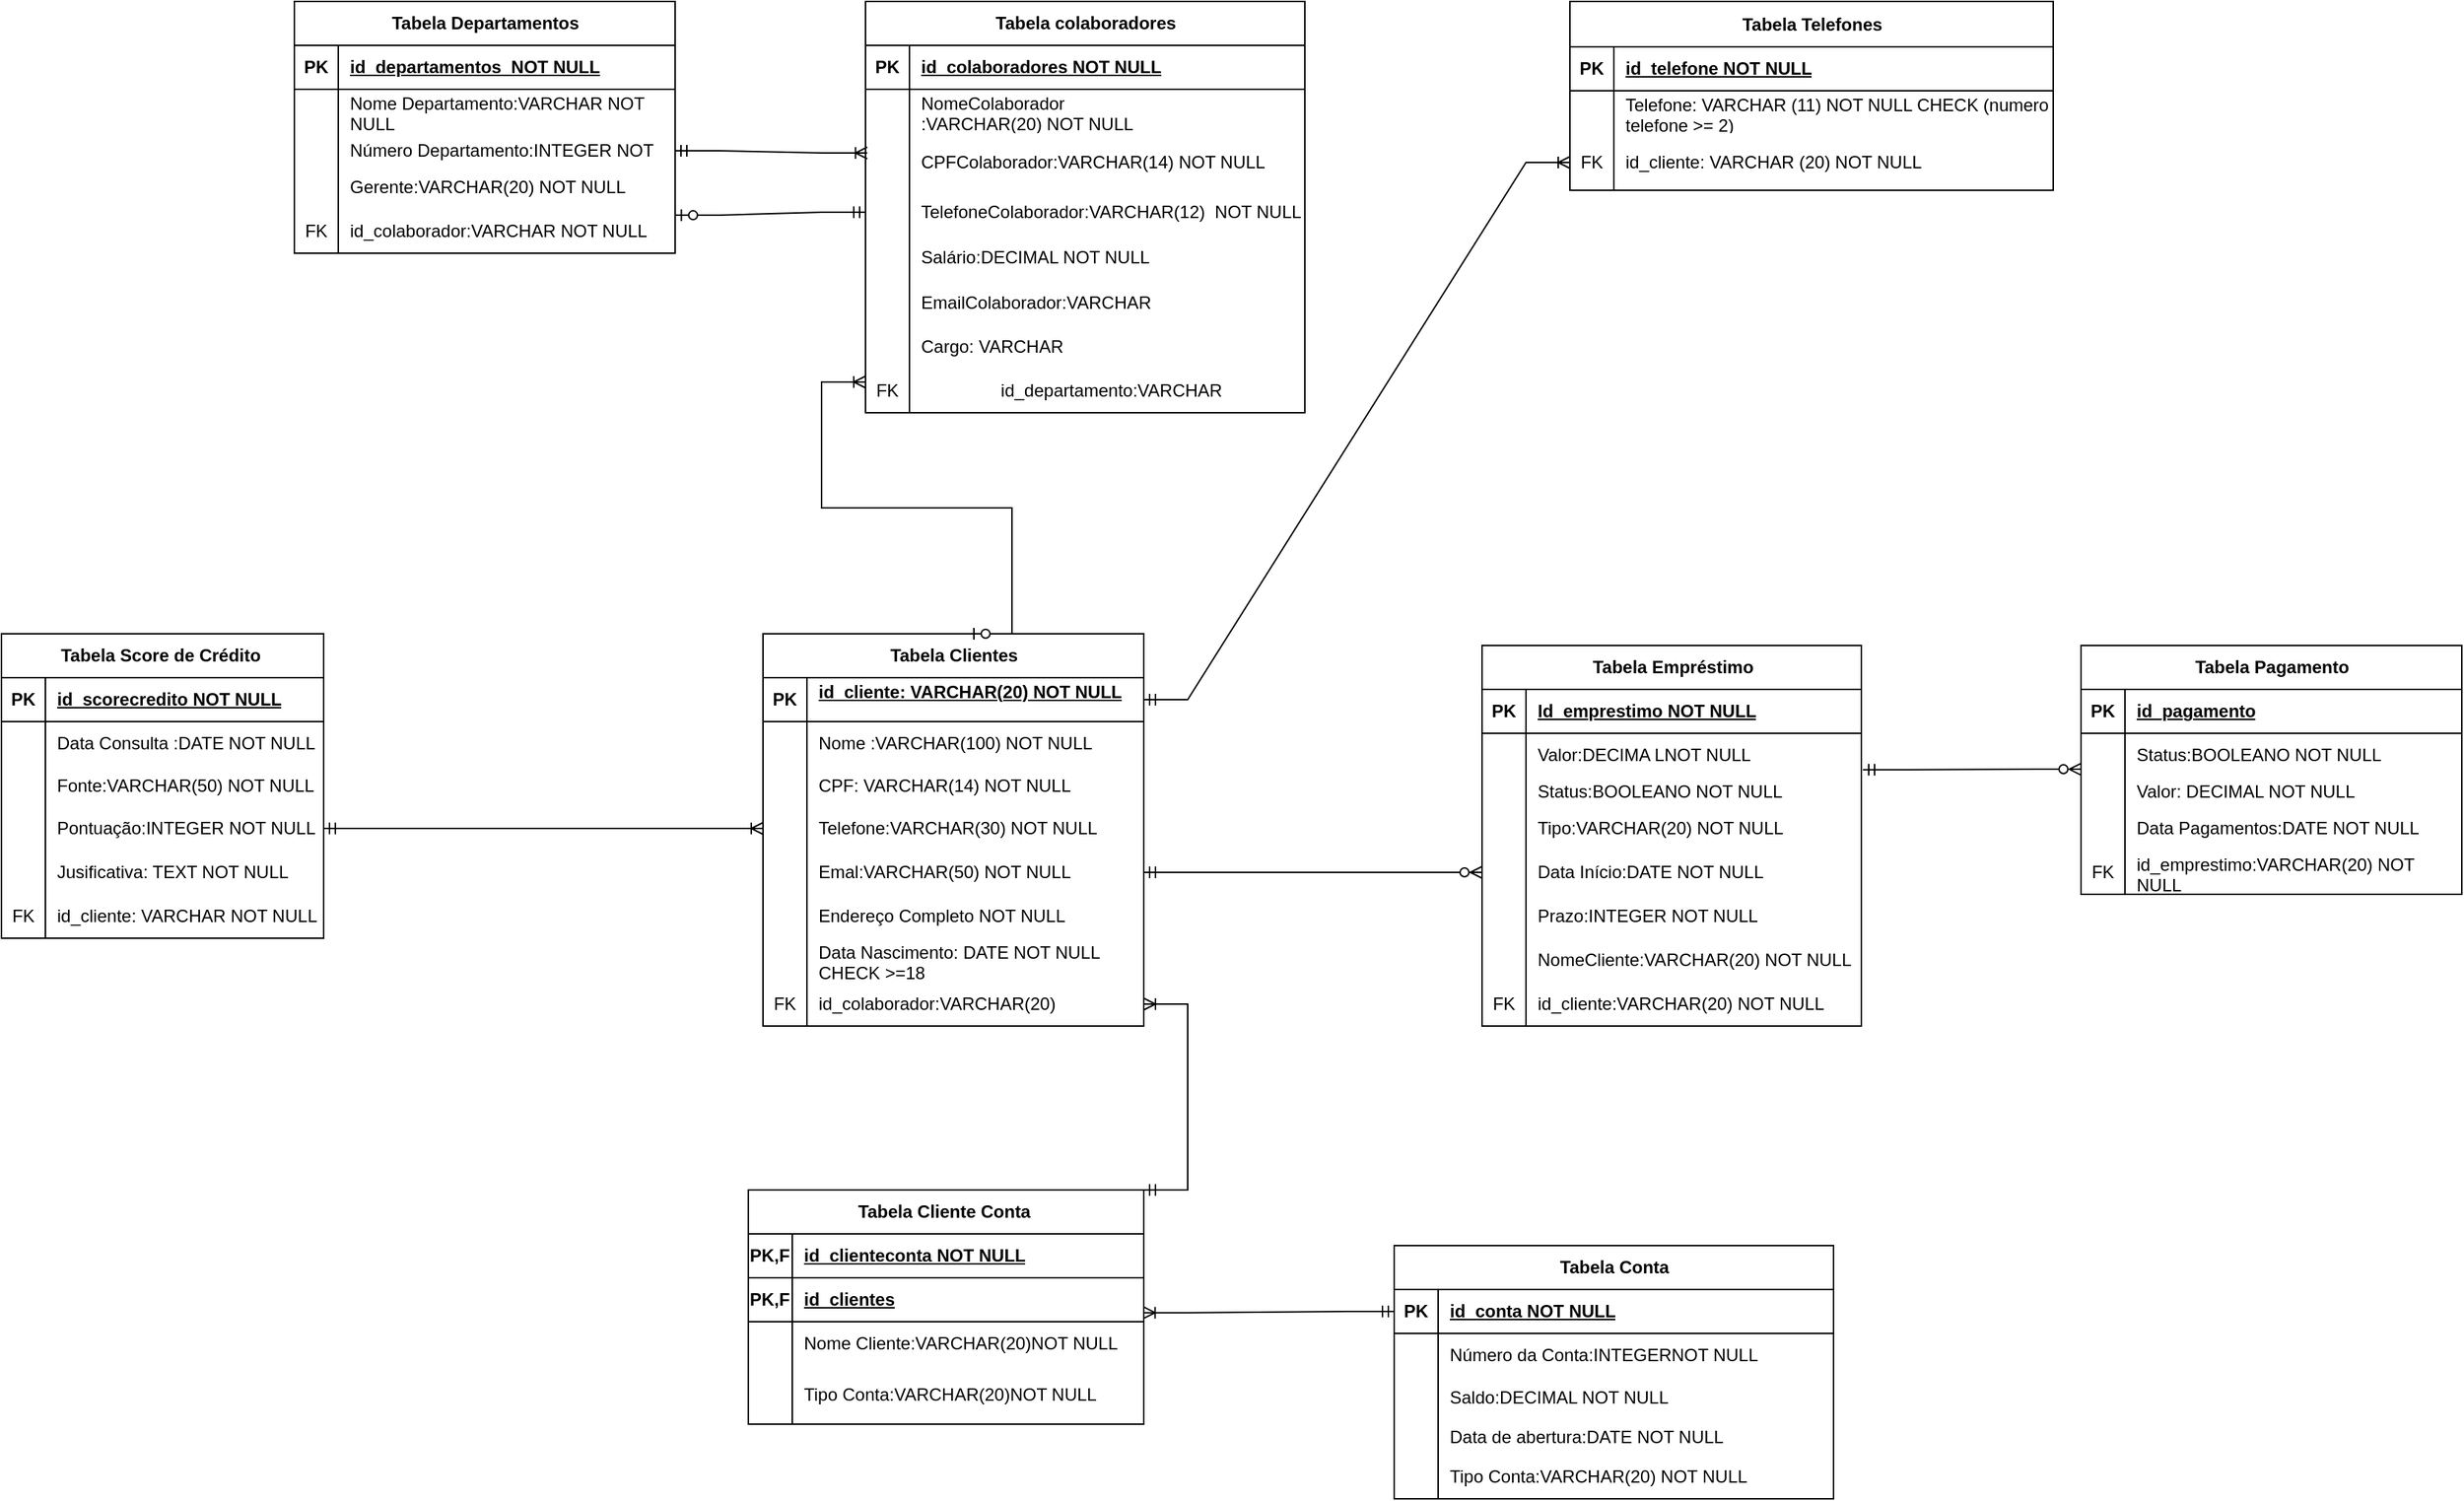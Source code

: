 <mxfile version="26.0.16">
  <diagram name="Página-1" id="y8Brfo2RvdOEeFrtQVXz">
    <mxGraphModel dx="1165" dy="526" grid="1" gridSize="10" guides="1" tooltips="1" connect="1" arrows="1" fold="1" page="1" pageScale="1" pageWidth="827" pageHeight="1169" math="0" shadow="0">
      <root>
        <mxCell id="0" />
        <mxCell id="1" parent="0" />
        <mxCell id="ZnEaGIkm975mcd1Nqrbn-1" value="Tabela colaboradores" style="shape=table;startSize=30;container=1;collapsible=1;childLayout=tableLayout;fixedRows=1;rowLines=0;fontStyle=1;align=center;resizeLast=1;html=1;" parent="1" vertex="1">
          <mxGeometry x="760" y="40" width="300" height="281" as="geometry" />
        </mxCell>
        <mxCell id="ZnEaGIkm975mcd1Nqrbn-2" value="" style="shape=tableRow;horizontal=0;startSize=0;swimlaneHead=0;swimlaneBody=0;fillColor=none;collapsible=0;dropTarget=0;points=[[0,0.5],[1,0.5]];portConstraint=eastwest;top=0;left=0;right=0;bottom=1;" parent="ZnEaGIkm975mcd1Nqrbn-1" vertex="1">
          <mxGeometry y="30" width="300" height="30" as="geometry" />
        </mxCell>
        <mxCell id="ZnEaGIkm975mcd1Nqrbn-3" value="PK" style="shape=partialRectangle;connectable=0;fillColor=none;top=0;left=0;bottom=0;right=0;fontStyle=1;overflow=hidden;whiteSpace=wrap;html=1;" parent="ZnEaGIkm975mcd1Nqrbn-2" vertex="1">
          <mxGeometry width="30" height="30" as="geometry">
            <mxRectangle width="30" height="30" as="alternateBounds" />
          </mxGeometry>
        </mxCell>
        <mxCell id="ZnEaGIkm975mcd1Nqrbn-4" value="id_colaboradores NOT NULL" style="shape=partialRectangle;connectable=0;fillColor=none;top=0;left=0;bottom=0;right=0;align=left;spacingLeft=6;fontStyle=5;overflow=hidden;whiteSpace=wrap;html=1;" parent="ZnEaGIkm975mcd1Nqrbn-2" vertex="1">
          <mxGeometry x="30" width="270" height="30" as="geometry">
            <mxRectangle width="270" height="30" as="alternateBounds" />
          </mxGeometry>
        </mxCell>
        <mxCell id="ZnEaGIkm975mcd1Nqrbn-5" value="" style="shape=tableRow;horizontal=0;startSize=0;swimlaneHead=0;swimlaneBody=0;fillColor=none;collapsible=0;dropTarget=0;points=[[0,0.5],[1,0.5]];portConstraint=eastwest;top=0;left=0;right=0;bottom=0;" parent="ZnEaGIkm975mcd1Nqrbn-1" vertex="1">
          <mxGeometry y="60" width="300" height="31" as="geometry" />
        </mxCell>
        <mxCell id="ZnEaGIkm975mcd1Nqrbn-6" value="" style="shape=partialRectangle;connectable=0;fillColor=none;top=0;left=0;bottom=0;right=0;editable=1;overflow=hidden;whiteSpace=wrap;html=1;" parent="ZnEaGIkm975mcd1Nqrbn-5" vertex="1">
          <mxGeometry width="30" height="31" as="geometry">
            <mxRectangle width="30" height="31" as="alternateBounds" />
          </mxGeometry>
        </mxCell>
        <mxCell id="ZnEaGIkm975mcd1Nqrbn-7" value="NomeColaborador&lt;div&gt;:VARCHAR(20)&amp;nbsp;&lt;span style=&quot;background-color: transparent; color: light-dark(rgb(0, 0, 0), rgb(255, 255, 255));&quot;&gt;NOT NULL&lt;/span&gt;&lt;/div&gt;" style="shape=partialRectangle;connectable=0;fillColor=none;top=0;left=0;bottom=0;right=0;align=left;spacingLeft=6;overflow=hidden;whiteSpace=wrap;html=1;" parent="ZnEaGIkm975mcd1Nqrbn-5" vertex="1">
          <mxGeometry x="30" width="270" height="31" as="geometry">
            <mxRectangle width="270" height="31" as="alternateBounds" />
          </mxGeometry>
        </mxCell>
        <mxCell id="ZnEaGIkm975mcd1Nqrbn-8" value="" style="shape=tableRow;horizontal=0;startSize=0;swimlaneHead=0;swimlaneBody=0;fillColor=none;collapsible=0;dropTarget=0;points=[[0,0.5],[1,0.5]];portConstraint=eastwest;top=0;left=0;right=0;bottom=0;" parent="ZnEaGIkm975mcd1Nqrbn-1" vertex="1">
          <mxGeometry y="91" width="300" height="38" as="geometry" />
        </mxCell>
        <mxCell id="ZnEaGIkm975mcd1Nqrbn-9" value="" style="shape=partialRectangle;connectable=0;fillColor=none;top=0;left=0;bottom=0;right=0;editable=1;overflow=hidden;whiteSpace=wrap;html=1;" parent="ZnEaGIkm975mcd1Nqrbn-8" vertex="1">
          <mxGeometry width="30" height="38" as="geometry">
            <mxRectangle width="30" height="38" as="alternateBounds" />
          </mxGeometry>
        </mxCell>
        <mxCell id="ZnEaGIkm975mcd1Nqrbn-10" value="CPFColaborador&lt;span style=&quot;background-color: transparent; color: light-dark(rgb(0, 0, 0), rgb(255, 255, 255));&quot;&gt;:VARCHAR(14)&amp;nbsp;&lt;/span&gt;&lt;span style=&quot;background-color: transparent; color: light-dark(rgb(0, 0, 0), rgb(255, 255, 255));&quot;&gt;NOT NULL&lt;/span&gt;" style="shape=partialRectangle;connectable=0;fillColor=none;top=0;left=0;bottom=0;right=0;align=left;spacingLeft=6;overflow=hidden;whiteSpace=wrap;html=1;" parent="ZnEaGIkm975mcd1Nqrbn-8" vertex="1">
          <mxGeometry x="30" width="270" height="38" as="geometry">
            <mxRectangle width="270" height="38" as="alternateBounds" />
          </mxGeometry>
        </mxCell>
        <mxCell id="ZnEaGIkm975mcd1Nqrbn-11" value="" style="shape=tableRow;horizontal=0;startSize=0;swimlaneHead=0;swimlaneBody=0;fillColor=none;collapsible=0;dropTarget=0;points=[[0,0.5],[1,0.5]];portConstraint=eastwest;top=0;left=0;right=0;bottom=0;" parent="ZnEaGIkm975mcd1Nqrbn-1" vertex="1">
          <mxGeometry y="129" width="300" height="30" as="geometry" />
        </mxCell>
        <mxCell id="ZnEaGIkm975mcd1Nqrbn-12" value="" style="shape=partialRectangle;connectable=0;fillColor=none;top=0;left=0;bottom=0;right=0;editable=1;overflow=hidden;whiteSpace=wrap;html=1;" parent="ZnEaGIkm975mcd1Nqrbn-11" vertex="1">
          <mxGeometry width="30" height="30" as="geometry">
            <mxRectangle width="30" height="30" as="alternateBounds" />
          </mxGeometry>
        </mxCell>
        <mxCell id="ZnEaGIkm975mcd1Nqrbn-13" value="TelefoneColaborador:V&lt;span style=&quot;background-color: transparent; color: light-dark(rgb(0, 0, 0), rgb(255, 255, 255));&quot;&gt;ARCHAR(12)&amp;nbsp;&amp;nbsp;&lt;/span&gt;&lt;span style=&quot;background-color: transparent; color: light-dark(rgb(0, 0, 0), rgb(255, 255, 255));&quot;&gt;NOT NULL&lt;/span&gt;" style="shape=partialRectangle;connectable=0;fillColor=none;top=0;left=0;bottom=0;right=0;align=left;spacingLeft=6;overflow=hidden;whiteSpace=wrap;html=1;" parent="ZnEaGIkm975mcd1Nqrbn-11" vertex="1">
          <mxGeometry x="30" width="270" height="30" as="geometry">
            <mxRectangle width="270" height="30" as="alternateBounds" />
          </mxGeometry>
        </mxCell>
        <mxCell id="ZnEaGIkm975mcd1Nqrbn-26" style="shape=tableRow;horizontal=0;startSize=0;swimlaneHead=0;swimlaneBody=0;fillColor=none;collapsible=0;dropTarget=0;points=[[0,0.5],[1,0.5]];portConstraint=eastwest;top=0;left=0;right=0;bottom=0;" parent="ZnEaGIkm975mcd1Nqrbn-1" vertex="1">
          <mxGeometry y="159" width="300" height="32" as="geometry" />
        </mxCell>
        <mxCell id="ZnEaGIkm975mcd1Nqrbn-27" style="shape=partialRectangle;connectable=0;fillColor=none;top=0;left=0;bottom=0;right=0;editable=1;overflow=hidden;whiteSpace=wrap;html=1;" parent="ZnEaGIkm975mcd1Nqrbn-26" vertex="1">
          <mxGeometry width="30" height="32" as="geometry">
            <mxRectangle width="30" height="32" as="alternateBounds" />
          </mxGeometry>
        </mxCell>
        <mxCell id="ZnEaGIkm975mcd1Nqrbn-28" value="Salário:DECIMAL NOT NULL" style="shape=partialRectangle;connectable=0;fillColor=none;top=0;left=0;bottom=0;right=0;align=left;spacingLeft=6;overflow=hidden;whiteSpace=wrap;html=1;" parent="ZnEaGIkm975mcd1Nqrbn-26" vertex="1">
          <mxGeometry x="30" width="270" height="32" as="geometry">
            <mxRectangle width="270" height="32" as="alternateBounds" />
          </mxGeometry>
        </mxCell>
        <mxCell id="ZnEaGIkm975mcd1Nqrbn-23" style="shape=tableRow;horizontal=0;startSize=0;swimlaneHead=0;swimlaneBody=0;fillColor=none;collapsible=0;dropTarget=0;points=[[0,0.5],[1,0.5]];portConstraint=eastwest;top=0;left=0;right=0;bottom=0;" parent="ZnEaGIkm975mcd1Nqrbn-1" vertex="1">
          <mxGeometry y="191" width="300" height="30" as="geometry" />
        </mxCell>
        <mxCell id="ZnEaGIkm975mcd1Nqrbn-24" style="shape=partialRectangle;connectable=0;fillColor=none;top=0;left=0;bottom=0;right=0;editable=1;overflow=hidden;whiteSpace=wrap;html=1;" parent="ZnEaGIkm975mcd1Nqrbn-23" vertex="1">
          <mxGeometry width="30" height="30" as="geometry">
            <mxRectangle width="30" height="30" as="alternateBounds" />
          </mxGeometry>
        </mxCell>
        <mxCell id="ZnEaGIkm975mcd1Nqrbn-25" value="EmailColaborador:VARCHAR" style="shape=partialRectangle;connectable=0;fillColor=none;top=0;left=0;bottom=0;right=0;align=left;spacingLeft=6;overflow=hidden;whiteSpace=wrap;html=1;" parent="ZnEaGIkm975mcd1Nqrbn-23" vertex="1">
          <mxGeometry x="30" width="270" height="30" as="geometry">
            <mxRectangle width="270" height="30" as="alternateBounds" />
          </mxGeometry>
        </mxCell>
        <mxCell id="ZnEaGIkm975mcd1Nqrbn-20" style="shape=tableRow;horizontal=0;startSize=0;swimlaneHead=0;swimlaneBody=0;fillColor=none;collapsible=0;dropTarget=0;points=[[0,0.5],[1,0.5]];portConstraint=eastwest;top=0;left=0;right=0;bottom=0;" parent="ZnEaGIkm975mcd1Nqrbn-1" vertex="1">
          <mxGeometry y="221" width="300" height="30" as="geometry" />
        </mxCell>
        <mxCell id="ZnEaGIkm975mcd1Nqrbn-21" style="shape=partialRectangle;connectable=0;fillColor=none;top=0;left=0;bottom=0;right=0;editable=1;overflow=hidden;whiteSpace=wrap;html=1;" parent="ZnEaGIkm975mcd1Nqrbn-20" vertex="1">
          <mxGeometry width="30" height="30" as="geometry">
            <mxRectangle width="30" height="30" as="alternateBounds" />
          </mxGeometry>
        </mxCell>
        <mxCell id="ZnEaGIkm975mcd1Nqrbn-22" value="Cargo: VARCHAR" style="shape=partialRectangle;connectable=0;fillColor=none;top=0;left=0;bottom=0;right=0;align=left;spacingLeft=6;overflow=hidden;whiteSpace=wrap;html=1;" parent="ZnEaGIkm975mcd1Nqrbn-20" vertex="1">
          <mxGeometry x="30" width="270" height="30" as="geometry">
            <mxRectangle width="270" height="30" as="alternateBounds" />
          </mxGeometry>
        </mxCell>
        <mxCell id="fd7eIZCcfHVVIvlXdStg-94" style="shape=tableRow;horizontal=0;startSize=0;swimlaneHead=0;swimlaneBody=0;fillColor=none;collapsible=0;dropTarget=0;points=[[0,0.5],[1,0.5]];portConstraint=eastwest;top=0;left=0;right=0;bottom=0;" vertex="1" parent="ZnEaGIkm975mcd1Nqrbn-1">
          <mxGeometry y="251" width="300" height="30" as="geometry" />
        </mxCell>
        <mxCell id="fd7eIZCcfHVVIvlXdStg-95" value="FK" style="shape=partialRectangle;connectable=0;fillColor=none;top=0;left=0;bottom=0;right=0;editable=1;overflow=hidden;whiteSpace=wrap;html=1;" vertex="1" parent="fd7eIZCcfHVVIvlXdStg-94">
          <mxGeometry width="30" height="30" as="geometry">
            <mxRectangle width="30" height="30" as="alternateBounds" />
          </mxGeometry>
        </mxCell>
        <mxCell id="fd7eIZCcfHVVIvlXdStg-96" value="id_departamento:VARCHAR" style="shape=partialRectangle;connectable=0;fillColor=none;top=0;left=0;bottom=0;right=0;align=center;spacingLeft=6;overflow=hidden;whiteSpace=wrap;html=1;" vertex="1" parent="fd7eIZCcfHVVIvlXdStg-94">
          <mxGeometry x="30" width="270" height="30" as="geometry">
            <mxRectangle width="270" height="30" as="alternateBounds" />
          </mxGeometry>
        </mxCell>
        <mxCell id="ZnEaGIkm975mcd1Nqrbn-29" value="Tabela Clientes" style="shape=table;startSize=30;container=1;collapsible=1;childLayout=tableLayout;fixedRows=1;rowLines=0;fontStyle=1;align=center;resizeLast=1;html=1;" parent="1" vertex="1">
          <mxGeometry x="690" y="472" width="260" height="268" as="geometry" />
        </mxCell>
        <mxCell id="ZnEaGIkm975mcd1Nqrbn-30" value="" style="shape=tableRow;horizontal=0;startSize=0;swimlaneHead=0;swimlaneBody=0;fillColor=none;collapsible=0;dropTarget=0;points=[[0,0.5],[1,0.5]];portConstraint=eastwest;top=0;left=0;right=0;bottom=1;" parent="ZnEaGIkm975mcd1Nqrbn-29" vertex="1">
          <mxGeometry y="30" width="260" height="30" as="geometry" />
        </mxCell>
        <mxCell id="ZnEaGIkm975mcd1Nqrbn-31" value="PK" style="shape=partialRectangle;connectable=0;fillColor=none;top=0;left=0;bottom=0;right=0;fontStyle=1;overflow=hidden;whiteSpace=wrap;html=1;" parent="ZnEaGIkm975mcd1Nqrbn-30" vertex="1">
          <mxGeometry width="30" height="30" as="geometry">
            <mxRectangle width="30" height="30" as="alternateBounds" />
          </mxGeometry>
        </mxCell>
        <mxCell id="ZnEaGIkm975mcd1Nqrbn-32" value="id_cliente: VARCHAR(20) NOT NULL&lt;div&gt;&lt;br&gt;&lt;/div&gt;" style="shape=partialRectangle;connectable=0;fillColor=none;top=0;left=0;bottom=0;right=0;align=left;spacingLeft=6;fontStyle=5;overflow=hidden;whiteSpace=wrap;html=1;" parent="ZnEaGIkm975mcd1Nqrbn-30" vertex="1">
          <mxGeometry x="30" width="230" height="30" as="geometry">
            <mxRectangle width="230" height="30" as="alternateBounds" />
          </mxGeometry>
        </mxCell>
        <mxCell id="ZnEaGIkm975mcd1Nqrbn-33" value="" style="shape=tableRow;horizontal=0;startSize=0;swimlaneHead=0;swimlaneBody=0;fillColor=none;collapsible=0;dropTarget=0;points=[[0,0.5],[1,0.5]];portConstraint=eastwest;top=0;left=0;right=0;bottom=0;" parent="ZnEaGIkm975mcd1Nqrbn-29" vertex="1">
          <mxGeometry y="60" width="260" height="30" as="geometry" />
        </mxCell>
        <mxCell id="ZnEaGIkm975mcd1Nqrbn-34" value="" style="shape=partialRectangle;connectable=0;fillColor=none;top=0;left=0;bottom=0;right=0;editable=1;overflow=hidden;whiteSpace=wrap;html=1;" parent="ZnEaGIkm975mcd1Nqrbn-33" vertex="1">
          <mxGeometry width="30" height="30" as="geometry">
            <mxRectangle width="30" height="30" as="alternateBounds" />
          </mxGeometry>
        </mxCell>
        <mxCell id="ZnEaGIkm975mcd1Nqrbn-35" value="Nome :VARCHAR(100) NOT NULL" style="shape=partialRectangle;connectable=0;fillColor=none;top=0;left=0;bottom=0;right=0;align=left;spacingLeft=6;overflow=hidden;whiteSpace=wrap;html=1;" parent="ZnEaGIkm975mcd1Nqrbn-33" vertex="1">
          <mxGeometry x="30" width="230" height="30" as="geometry">
            <mxRectangle width="230" height="30" as="alternateBounds" />
          </mxGeometry>
        </mxCell>
        <mxCell id="ZnEaGIkm975mcd1Nqrbn-36" value="" style="shape=tableRow;horizontal=0;startSize=0;swimlaneHead=0;swimlaneBody=0;fillColor=none;collapsible=0;dropTarget=0;points=[[0,0.5],[1,0.5]];portConstraint=eastwest;top=0;left=0;right=0;bottom=0;" parent="ZnEaGIkm975mcd1Nqrbn-29" vertex="1">
          <mxGeometry y="90" width="260" height="28" as="geometry" />
        </mxCell>
        <mxCell id="ZnEaGIkm975mcd1Nqrbn-37" value="" style="shape=partialRectangle;connectable=0;fillColor=none;top=0;left=0;bottom=0;right=0;editable=1;overflow=hidden;whiteSpace=wrap;html=1;" parent="ZnEaGIkm975mcd1Nqrbn-36" vertex="1">
          <mxGeometry width="30" height="28" as="geometry">
            <mxRectangle width="30" height="28" as="alternateBounds" />
          </mxGeometry>
        </mxCell>
        <mxCell id="ZnEaGIkm975mcd1Nqrbn-38" value="CPF: VARCHAR(14) NOT NULL" style="shape=partialRectangle;connectable=0;fillColor=none;top=0;left=0;bottom=0;right=0;align=left;spacingLeft=6;overflow=hidden;whiteSpace=wrap;html=1;" parent="ZnEaGIkm975mcd1Nqrbn-36" vertex="1">
          <mxGeometry x="30" width="230" height="28" as="geometry">
            <mxRectangle width="230" height="28" as="alternateBounds" />
          </mxGeometry>
        </mxCell>
        <mxCell id="ZnEaGIkm975mcd1Nqrbn-39" value="" style="shape=tableRow;horizontal=0;startSize=0;swimlaneHead=0;swimlaneBody=0;fillColor=none;collapsible=0;dropTarget=0;points=[[0,0.5],[1,0.5]];portConstraint=eastwest;top=0;left=0;right=0;bottom=0;" parent="ZnEaGIkm975mcd1Nqrbn-29" vertex="1">
          <mxGeometry y="118" width="260" height="30" as="geometry" />
        </mxCell>
        <mxCell id="ZnEaGIkm975mcd1Nqrbn-40" value="" style="shape=partialRectangle;connectable=0;fillColor=none;top=0;left=0;bottom=0;right=0;editable=1;overflow=hidden;whiteSpace=wrap;html=1;" parent="ZnEaGIkm975mcd1Nqrbn-39" vertex="1">
          <mxGeometry width="30" height="30" as="geometry">
            <mxRectangle width="30" height="30" as="alternateBounds" />
          </mxGeometry>
        </mxCell>
        <mxCell id="ZnEaGIkm975mcd1Nqrbn-41" value="Telefone:VARCHAR(30) NOT NULL" style="shape=partialRectangle;connectable=0;fillColor=none;top=0;left=0;bottom=0;right=0;align=left;spacingLeft=6;overflow=hidden;whiteSpace=wrap;html=1;" parent="ZnEaGIkm975mcd1Nqrbn-39" vertex="1">
          <mxGeometry x="30" width="230" height="30" as="geometry">
            <mxRectangle width="230" height="30" as="alternateBounds" />
          </mxGeometry>
        </mxCell>
        <mxCell id="ZnEaGIkm975mcd1Nqrbn-42" style="shape=tableRow;horizontal=0;startSize=0;swimlaneHead=0;swimlaneBody=0;fillColor=none;collapsible=0;dropTarget=0;points=[[0,0.5],[1,0.5]];portConstraint=eastwest;top=0;left=0;right=0;bottom=0;" parent="ZnEaGIkm975mcd1Nqrbn-29" vertex="1">
          <mxGeometry y="148" width="260" height="30" as="geometry" />
        </mxCell>
        <mxCell id="ZnEaGIkm975mcd1Nqrbn-43" value="" style="shape=partialRectangle;connectable=0;fillColor=none;top=0;left=0;bottom=0;right=0;editable=1;overflow=hidden;whiteSpace=wrap;html=1;" parent="ZnEaGIkm975mcd1Nqrbn-42" vertex="1">
          <mxGeometry width="30" height="30" as="geometry">
            <mxRectangle width="30" height="30" as="alternateBounds" />
          </mxGeometry>
        </mxCell>
        <mxCell id="ZnEaGIkm975mcd1Nqrbn-44" value="Emal:VARCHAR(50) NOT NULL" style="shape=partialRectangle;connectable=0;fillColor=none;top=0;left=0;bottom=0;right=0;align=left;spacingLeft=6;overflow=hidden;whiteSpace=wrap;html=1;" parent="ZnEaGIkm975mcd1Nqrbn-42" vertex="1">
          <mxGeometry x="30" width="230" height="30" as="geometry">
            <mxRectangle width="230" height="30" as="alternateBounds" />
          </mxGeometry>
        </mxCell>
        <mxCell id="ZnEaGIkm975mcd1Nqrbn-45" style="shape=tableRow;horizontal=0;startSize=0;swimlaneHead=0;swimlaneBody=0;fillColor=none;collapsible=0;dropTarget=0;points=[[0,0.5],[1,0.5]];portConstraint=eastwest;top=0;left=0;right=0;bottom=0;" parent="ZnEaGIkm975mcd1Nqrbn-29" vertex="1">
          <mxGeometry y="178" width="260" height="30" as="geometry" />
        </mxCell>
        <mxCell id="ZnEaGIkm975mcd1Nqrbn-46" style="shape=partialRectangle;connectable=0;fillColor=none;top=0;left=0;bottom=0;right=0;editable=1;overflow=hidden;whiteSpace=wrap;html=1;" parent="ZnEaGIkm975mcd1Nqrbn-45" vertex="1">
          <mxGeometry width="30" height="30" as="geometry">
            <mxRectangle width="30" height="30" as="alternateBounds" />
          </mxGeometry>
        </mxCell>
        <mxCell id="ZnEaGIkm975mcd1Nqrbn-47" value="Endereço Completo NOT NULL" style="shape=partialRectangle;connectable=0;fillColor=none;top=0;left=0;bottom=0;right=0;align=left;spacingLeft=6;overflow=hidden;whiteSpace=wrap;html=1;" parent="ZnEaGIkm975mcd1Nqrbn-45" vertex="1">
          <mxGeometry x="30" width="230" height="30" as="geometry">
            <mxRectangle width="230" height="30" as="alternateBounds" />
          </mxGeometry>
        </mxCell>
        <mxCell id="ZnEaGIkm975mcd1Nqrbn-48" style="shape=tableRow;horizontal=0;startSize=0;swimlaneHead=0;swimlaneBody=0;fillColor=none;collapsible=0;dropTarget=0;points=[[0,0.5],[1,0.5]];portConstraint=eastwest;top=0;left=0;right=0;bottom=0;" parent="ZnEaGIkm975mcd1Nqrbn-29" vertex="1">
          <mxGeometry y="208" width="260" height="30" as="geometry" />
        </mxCell>
        <mxCell id="ZnEaGIkm975mcd1Nqrbn-49" style="shape=partialRectangle;connectable=0;fillColor=none;top=0;left=0;bottom=0;right=0;editable=1;overflow=hidden;whiteSpace=wrap;html=1;" parent="ZnEaGIkm975mcd1Nqrbn-48" vertex="1">
          <mxGeometry width="30" height="30" as="geometry">
            <mxRectangle width="30" height="30" as="alternateBounds" />
          </mxGeometry>
        </mxCell>
        <mxCell id="ZnEaGIkm975mcd1Nqrbn-50" value="&lt;div&gt;Data Nascimento: DATE NOT NULL CHECK &amp;gt;=18&lt;/div&gt;" style="shape=partialRectangle;connectable=0;fillColor=none;top=0;left=0;bottom=0;right=0;align=left;spacingLeft=6;overflow=hidden;whiteSpace=wrap;html=1;" parent="ZnEaGIkm975mcd1Nqrbn-48" vertex="1">
          <mxGeometry x="30" width="230" height="30" as="geometry">
            <mxRectangle width="230" height="30" as="alternateBounds" />
          </mxGeometry>
        </mxCell>
        <mxCell id="fd7eIZCcfHVVIvlXdStg-82" style="shape=tableRow;horizontal=0;startSize=0;swimlaneHead=0;swimlaneBody=0;fillColor=none;collapsible=0;dropTarget=0;points=[[0,0.5],[1,0.5]];portConstraint=eastwest;top=0;left=0;right=0;bottom=0;" vertex="1" parent="ZnEaGIkm975mcd1Nqrbn-29">
          <mxGeometry y="238" width="260" height="30" as="geometry" />
        </mxCell>
        <mxCell id="fd7eIZCcfHVVIvlXdStg-83" value="FK" style="shape=partialRectangle;connectable=0;fillColor=none;top=0;left=0;bottom=0;right=0;editable=1;overflow=hidden;whiteSpace=wrap;html=1;" vertex="1" parent="fd7eIZCcfHVVIvlXdStg-82">
          <mxGeometry width="30" height="30" as="geometry">
            <mxRectangle width="30" height="30" as="alternateBounds" />
          </mxGeometry>
        </mxCell>
        <mxCell id="fd7eIZCcfHVVIvlXdStg-84" value="id_colaborador:VARCHAR(20)" style="shape=partialRectangle;connectable=0;fillColor=none;top=0;left=0;bottom=0;right=0;align=left;spacingLeft=6;overflow=hidden;whiteSpace=wrap;html=1;" vertex="1" parent="fd7eIZCcfHVVIvlXdStg-82">
          <mxGeometry x="30" width="230" height="30" as="geometry">
            <mxRectangle width="230" height="30" as="alternateBounds" />
          </mxGeometry>
        </mxCell>
        <mxCell id="ZnEaGIkm975mcd1Nqrbn-54" value="Tabela Departamentos" style="shape=table;startSize=30;container=1;collapsible=1;childLayout=tableLayout;fixedRows=1;rowLines=0;fontStyle=1;align=center;resizeLast=1;html=1;" parent="1" vertex="1">
          <mxGeometry x="370" y="40" width="260" height="172" as="geometry" />
        </mxCell>
        <mxCell id="ZnEaGIkm975mcd1Nqrbn-55" value="" style="shape=tableRow;horizontal=0;startSize=0;swimlaneHead=0;swimlaneBody=0;fillColor=none;collapsible=0;dropTarget=0;points=[[0,0.5],[1,0.5]];portConstraint=eastwest;top=0;left=0;right=0;bottom=1;" parent="ZnEaGIkm975mcd1Nqrbn-54" vertex="1">
          <mxGeometry y="30" width="260" height="30" as="geometry" />
        </mxCell>
        <mxCell id="ZnEaGIkm975mcd1Nqrbn-56" value="PK" style="shape=partialRectangle;connectable=0;fillColor=none;top=0;left=0;bottom=0;right=0;fontStyle=1;overflow=hidden;whiteSpace=wrap;html=1;" parent="ZnEaGIkm975mcd1Nqrbn-55" vertex="1">
          <mxGeometry width="30" height="30" as="geometry">
            <mxRectangle width="30" height="30" as="alternateBounds" />
          </mxGeometry>
        </mxCell>
        <mxCell id="ZnEaGIkm975mcd1Nqrbn-57" value="id_departamentos&amp;nbsp; NOT NULL" style="shape=partialRectangle;connectable=0;fillColor=none;top=0;left=0;bottom=0;right=0;align=left;spacingLeft=6;fontStyle=5;overflow=hidden;whiteSpace=wrap;html=1;" parent="ZnEaGIkm975mcd1Nqrbn-55" vertex="1">
          <mxGeometry x="30" width="230" height="30" as="geometry">
            <mxRectangle width="230" height="30" as="alternateBounds" />
          </mxGeometry>
        </mxCell>
        <mxCell id="ZnEaGIkm975mcd1Nqrbn-58" value="" style="shape=tableRow;horizontal=0;startSize=0;swimlaneHead=0;swimlaneBody=0;fillColor=none;collapsible=0;dropTarget=0;points=[[0,0.5],[1,0.5]];portConstraint=eastwest;top=0;left=0;right=0;bottom=0;" parent="ZnEaGIkm975mcd1Nqrbn-54" vertex="1">
          <mxGeometry y="60" width="260" height="32" as="geometry" />
        </mxCell>
        <mxCell id="ZnEaGIkm975mcd1Nqrbn-59" value="" style="shape=partialRectangle;connectable=0;fillColor=none;top=0;left=0;bottom=0;right=0;editable=1;overflow=hidden;whiteSpace=wrap;html=1;" parent="ZnEaGIkm975mcd1Nqrbn-58" vertex="1">
          <mxGeometry width="30" height="32" as="geometry">
            <mxRectangle width="30" height="32" as="alternateBounds" />
          </mxGeometry>
        </mxCell>
        <mxCell id="ZnEaGIkm975mcd1Nqrbn-60" value="Nome Departamento:VARCHAR NOT NULL" style="shape=partialRectangle;connectable=0;fillColor=none;top=0;left=0;bottom=0;right=0;align=left;spacingLeft=6;overflow=hidden;whiteSpace=wrap;html=1;" parent="ZnEaGIkm975mcd1Nqrbn-58" vertex="1">
          <mxGeometry x="30" width="230" height="32" as="geometry">
            <mxRectangle width="230" height="32" as="alternateBounds" />
          </mxGeometry>
        </mxCell>
        <mxCell id="ZnEaGIkm975mcd1Nqrbn-61" value="" style="shape=tableRow;horizontal=0;startSize=0;swimlaneHead=0;swimlaneBody=0;fillColor=none;collapsible=0;dropTarget=0;points=[[0,0.5],[1,0.5]];portConstraint=eastwest;top=0;left=0;right=0;bottom=0;" parent="ZnEaGIkm975mcd1Nqrbn-54" vertex="1">
          <mxGeometry y="92" width="260" height="20" as="geometry" />
        </mxCell>
        <mxCell id="ZnEaGIkm975mcd1Nqrbn-62" value="" style="shape=partialRectangle;connectable=0;fillColor=none;top=0;left=0;bottom=0;right=0;editable=1;overflow=hidden;whiteSpace=wrap;html=1;" parent="ZnEaGIkm975mcd1Nqrbn-61" vertex="1">
          <mxGeometry width="30" height="20" as="geometry">
            <mxRectangle width="30" height="20" as="alternateBounds" />
          </mxGeometry>
        </mxCell>
        <mxCell id="ZnEaGIkm975mcd1Nqrbn-63" value="Número Departamento:INTEGER NOT NULL" style="shape=partialRectangle;connectable=0;fillColor=none;top=0;left=0;bottom=0;right=0;align=left;spacingLeft=6;overflow=hidden;whiteSpace=wrap;html=1;" parent="ZnEaGIkm975mcd1Nqrbn-61" vertex="1">
          <mxGeometry x="30" width="230" height="20" as="geometry">
            <mxRectangle width="230" height="20" as="alternateBounds" />
          </mxGeometry>
        </mxCell>
        <mxCell id="ZnEaGIkm975mcd1Nqrbn-64" value="" style="shape=tableRow;horizontal=0;startSize=0;swimlaneHead=0;swimlaneBody=0;fillColor=none;collapsible=0;dropTarget=0;points=[[0,0.5],[1,0.5]];portConstraint=eastwest;top=0;left=0;right=0;bottom=0;" parent="ZnEaGIkm975mcd1Nqrbn-54" vertex="1">
          <mxGeometry y="112" width="260" height="30" as="geometry" />
        </mxCell>
        <mxCell id="ZnEaGIkm975mcd1Nqrbn-65" value="" style="shape=partialRectangle;connectable=0;fillColor=none;top=0;left=0;bottom=0;right=0;editable=1;overflow=hidden;whiteSpace=wrap;html=1;" parent="ZnEaGIkm975mcd1Nqrbn-64" vertex="1">
          <mxGeometry width="30" height="30" as="geometry">
            <mxRectangle width="30" height="30" as="alternateBounds" />
          </mxGeometry>
        </mxCell>
        <mxCell id="ZnEaGIkm975mcd1Nqrbn-66" value="Gerente:VARCHAR(20) NOT NULL" style="shape=partialRectangle;connectable=0;fillColor=none;top=0;left=0;bottom=0;right=0;align=left;spacingLeft=6;overflow=hidden;whiteSpace=wrap;html=1;" parent="ZnEaGIkm975mcd1Nqrbn-64" vertex="1">
          <mxGeometry x="30" width="230" height="30" as="geometry">
            <mxRectangle width="230" height="30" as="alternateBounds" />
          </mxGeometry>
        </mxCell>
        <mxCell id="fd7eIZCcfHVVIvlXdStg-91" style="shape=tableRow;horizontal=0;startSize=0;swimlaneHead=0;swimlaneBody=0;fillColor=none;collapsible=0;dropTarget=0;points=[[0,0.5],[1,0.5]];portConstraint=eastwest;top=0;left=0;right=0;bottom=0;" vertex="1" parent="ZnEaGIkm975mcd1Nqrbn-54">
          <mxGeometry y="142" width="260" height="30" as="geometry" />
        </mxCell>
        <mxCell id="fd7eIZCcfHVVIvlXdStg-92" value="FK" style="shape=partialRectangle;connectable=0;fillColor=none;top=0;left=0;bottom=0;right=0;editable=1;overflow=hidden;whiteSpace=wrap;html=1;" vertex="1" parent="fd7eIZCcfHVVIvlXdStg-91">
          <mxGeometry width="30" height="30" as="geometry">
            <mxRectangle width="30" height="30" as="alternateBounds" />
          </mxGeometry>
        </mxCell>
        <mxCell id="fd7eIZCcfHVVIvlXdStg-93" value="id_colaborador:VARCHAR NOT NULL" style="shape=partialRectangle;connectable=0;fillColor=none;top=0;left=0;bottom=0;right=0;align=left;spacingLeft=6;overflow=hidden;whiteSpace=wrap;html=1;" vertex="1" parent="fd7eIZCcfHVVIvlXdStg-91">
          <mxGeometry x="30" width="230" height="30" as="geometry">
            <mxRectangle width="230" height="30" as="alternateBounds" />
          </mxGeometry>
        </mxCell>
        <mxCell id="ZnEaGIkm975mcd1Nqrbn-104" value="Tabela Pagamento" style="shape=table;startSize=30;container=1;collapsible=1;childLayout=tableLayout;fixedRows=1;rowLines=0;fontStyle=1;align=center;resizeLast=1;html=1;" parent="1" vertex="1">
          <mxGeometry x="1590" y="480" width="260" height="170" as="geometry" />
        </mxCell>
        <mxCell id="ZnEaGIkm975mcd1Nqrbn-105" value="" style="shape=tableRow;horizontal=0;startSize=0;swimlaneHead=0;swimlaneBody=0;fillColor=none;collapsible=0;dropTarget=0;points=[[0,0.5],[1,0.5]];portConstraint=eastwest;top=0;left=0;right=0;bottom=1;" parent="ZnEaGIkm975mcd1Nqrbn-104" vertex="1">
          <mxGeometry y="30" width="260" height="30" as="geometry" />
        </mxCell>
        <mxCell id="ZnEaGIkm975mcd1Nqrbn-106" value="PK" style="shape=partialRectangle;connectable=0;fillColor=none;top=0;left=0;bottom=0;right=0;fontStyle=1;overflow=hidden;whiteSpace=wrap;html=1;" parent="ZnEaGIkm975mcd1Nqrbn-105" vertex="1">
          <mxGeometry width="30" height="30" as="geometry">
            <mxRectangle width="30" height="30" as="alternateBounds" />
          </mxGeometry>
        </mxCell>
        <mxCell id="ZnEaGIkm975mcd1Nqrbn-107" value="id_pagamento" style="shape=partialRectangle;connectable=0;fillColor=none;top=0;left=0;bottom=0;right=0;align=left;spacingLeft=6;fontStyle=5;overflow=hidden;whiteSpace=wrap;html=1;" parent="ZnEaGIkm975mcd1Nqrbn-105" vertex="1">
          <mxGeometry x="30" width="230" height="30" as="geometry">
            <mxRectangle width="230" height="30" as="alternateBounds" />
          </mxGeometry>
        </mxCell>
        <mxCell id="ZnEaGIkm975mcd1Nqrbn-108" value="" style="shape=tableRow;horizontal=0;startSize=0;swimlaneHead=0;swimlaneBody=0;fillColor=none;collapsible=0;dropTarget=0;points=[[0,0.5],[1,0.5]];portConstraint=eastwest;top=0;left=0;right=0;bottom=0;" parent="ZnEaGIkm975mcd1Nqrbn-104" vertex="1">
          <mxGeometry y="60" width="260" height="30" as="geometry" />
        </mxCell>
        <mxCell id="ZnEaGIkm975mcd1Nqrbn-109" value="" style="shape=partialRectangle;connectable=0;fillColor=none;top=0;left=0;bottom=0;right=0;editable=1;overflow=hidden;whiteSpace=wrap;html=1;" parent="ZnEaGIkm975mcd1Nqrbn-108" vertex="1">
          <mxGeometry width="30" height="30" as="geometry">
            <mxRectangle width="30" height="30" as="alternateBounds" />
          </mxGeometry>
        </mxCell>
        <mxCell id="ZnEaGIkm975mcd1Nqrbn-110" value="Status:BOOLEANO NOT NULL" style="shape=partialRectangle;connectable=0;fillColor=none;top=0;left=0;bottom=0;right=0;align=left;spacingLeft=6;overflow=hidden;whiteSpace=wrap;html=1;" parent="ZnEaGIkm975mcd1Nqrbn-108" vertex="1">
          <mxGeometry x="30" width="230" height="30" as="geometry">
            <mxRectangle width="230" height="30" as="alternateBounds" />
          </mxGeometry>
        </mxCell>
        <mxCell id="ZnEaGIkm975mcd1Nqrbn-111" value="" style="shape=tableRow;horizontal=0;startSize=0;swimlaneHead=0;swimlaneBody=0;fillColor=none;collapsible=0;dropTarget=0;points=[[0,0.5],[1,0.5]];portConstraint=eastwest;top=0;left=0;right=0;bottom=0;" parent="ZnEaGIkm975mcd1Nqrbn-104" vertex="1">
          <mxGeometry y="90" width="260" height="20" as="geometry" />
        </mxCell>
        <mxCell id="ZnEaGIkm975mcd1Nqrbn-112" value="" style="shape=partialRectangle;connectable=0;fillColor=none;top=0;left=0;bottom=0;right=0;editable=1;overflow=hidden;whiteSpace=wrap;html=1;" parent="ZnEaGIkm975mcd1Nqrbn-111" vertex="1">
          <mxGeometry width="30" height="20" as="geometry">
            <mxRectangle width="30" height="20" as="alternateBounds" />
          </mxGeometry>
        </mxCell>
        <mxCell id="ZnEaGIkm975mcd1Nqrbn-113" value="Valor: DECIMAL NOT NULL" style="shape=partialRectangle;connectable=0;fillColor=none;top=0;left=0;bottom=0;right=0;align=left;spacingLeft=6;overflow=hidden;whiteSpace=wrap;html=1;" parent="ZnEaGIkm975mcd1Nqrbn-111" vertex="1">
          <mxGeometry x="30" width="230" height="20" as="geometry">
            <mxRectangle width="230" height="20" as="alternateBounds" />
          </mxGeometry>
        </mxCell>
        <mxCell id="ZnEaGIkm975mcd1Nqrbn-114" value="" style="shape=tableRow;horizontal=0;startSize=0;swimlaneHead=0;swimlaneBody=0;fillColor=none;collapsible=0;dropTarget=0;points=[[0,0.5],[1,0.5]];portConstraint=eastwest;top=0;left=0;right=0;bottom=0;" parent="ZnEaGIkm975mcd1Nqrbn-104" vertex="1">
          <mxGeometry y="110" width="260" height="30" as="geometry" />
        </mxCell>
        <mxCell id="ZnEaGIkm975mcd1Nqrbn-115" value="" style="shape=partialRectangle;connectable=0;fillColor=none;top=0;left=0;bottom=0;right=0;editable=1;overflow=hidden;whiteSpace=wrap;html=1;" parent="ZnEaGIkm975mcd1Nqrbn-114" vertex="1">
          <mxGeometry width="30" height="30" as="geometry">
            <mxRectangle width="30" height="30" as="alternateBounds" />
          </mxGeometry>
        </mxCell>
        <mxCell id="ZnEaGIkm975mcd1Nqrbn-116" value="Data Pagamentos:DATE NOT NULL" style="shape=partialRectangle;connectable=0;fillColor=none;top=0;left=0;bottom=0;right=0;align=left;spacingLeft=6;overflow=hidden;whiteSpace=wrap;html=1;" parent="ZnEaGIkm975mcd1Nqrbn-114" vertex="1">
          <mxGeometry x="30" width="230" height="30" as="geometry">
            <mxRectangle width="230" height="30" as="alternateBounds" />
          </mxGeometry>
        </mxCell>
        <mxCell id="fd7eIZCcfHVVIvlXdStg-98" style="shape=tableRow;horizontal=0;startSize=0;swimlaneHead=0;swimlaneBody=0;fillColor=none;collapsible=0;dropTarget=0;points=[[0,0.5],[1,0.5]];portConstraint=eastwest;top=0;left=0;right=0;bottom=0;" vertex="1" parent="ZnEaGIkm975mcd1Nqrbn-104">
          <mxGeometry y="140" width="260" height="30" as="geometry" />
        </mxCell>
        <mxCell id="fd7eIZCcfHVVIvlXdStg-99" value="FK" style="shape=partialRectangle;connectable=0;fillColor=none;top=0;left=0;bottom=0;right=0;editable=1;overflow=hidden;whiteSpace=wrap;html=1;" vertex="1" parent="fd7eIZCcfHVVIvlXdStg-98">
          <mxGeometry width="30" height="30" as="geometry">
            <mxRectangle width="30" height="30" as="alternateBounds" />
          </mxGeometry>
        </mxCell>
        <mxCell id="fd7eIZCcfHVVIvlXdStg-100" value="id_emprestimo:VARCHAR(20) NOT NULL" style="shape=partialRectangle;connectable=0;fillColor=none;top=0;left=0;bottom=0;right=0;align=left;spacingLeft=6;overflow=hidden;whiteSpace=wrap;html=1;" vertex="1" parent="fd7eIZCcfHVVIvlXdStg-98">
          <mxGeometry x="30" width="230" height="30" as="geometry">
            <mxRectangle width="230" height="30" as="alternateBounds" />
          </mxGeometry>
        </mxCell>
        <mxCell id="ZnEaGIkm975mcd1Nqrbn-129" value="Tabela Empréstimo" style="shape=table;startSize=30;container=1;collapsible=1;childLayout=tableLayout;fixedRows=1;rowLines=0;fontStyle=1;align=center;resizeLast=1;html=1;" parent="1" vertex="1">
          <mxGeometry x="1181" y="480" width="259" height="260" as="geometry" />
        </mxCell>
        <mxCell id="ZnEaGIkm975mcd1Nqrbn-130" value="" style="shape=tableRow;horizontal=0;startSize=0;swimlaneHead=0;swimlaneBody=0;fillColor=none;collapsible=0;dropTarget=0;points=[[0,0.5],[1,0.5]];portConstraint=eastwest;top=0;left=0;right=0;bottom=1;" parent="ZnEaGIkm975mcd1Nqrbn-129" vertex="1">
          <mxGeometry y="30" width="259" height="30" as="geometry" />
        </mxCell>
        <mxCell id="ZnEaGIkm975mcd1Nqrbn-131" value="PK" style="shape=partialRectangle;connectable=0;fillColor=none;top=0;left=0;bottom=0;right=0;fontStyle=1;overflow=hidden;whiteSpace=wrap;html=1;" parent="ZnEaGIkm975mcd1Nqrbn-130" vertex="1">
          <mxGeometry width="30" height="30" as="geometry">
            <mxRectangle width="30" height="30" as="alternateBounds" />
          </mxGeometry>
        </mxCell>
        <mxCell id="ZnEaGIkm975mcd1Nqrbn-132" value="Id_emprestimo NOT NULL" style="shape=partialRectangle;connectable=0;fillColor=none;top=0;left=0;bottom=0;right=0;align=left;spacingLeft=6;fontStyle=5;overflow=hidden;whiteSpace=wrap;html=1;" parent="ZnEaGIkm975mcd1Nqrbn-130" vertex="1">
          <mxGeometry x="30" width="229" height="30" as="geometry">
            <mxRectangle width="229" height="30" as="alternateBounds" />
          </mxGeometry>
        </mxCell>
        <mxCell id="ZnEaGIkm975mcd1Nqrbn-133" value="" style="shape=tableRow;horizontal=0;startSize=0;swimlaneHead=0;swimlaneBody=0;fillColor=none;collapsible=0;dropTarget=0;points=[[0,0.5],[1,0.5]];portConstraint=eastwest;top=0;left=0;right=0;bottom=0;" parent="ZnEaGIkm975mcd1Nqrbn-129" vertex="1">
          <mxGeometry y="60" width="259" height="30" as="geometry" />
        </mxCell>
        <mxCell id="ZnEaGIkm975mcd1Nqrbn-134" value="" style="shape=partialRectangle;connectable=0;fillColor=none;top=0;left=0;bottom=0;right=0;editable=1;overflow=hidden;whiteSpace=wrap;html=1;" parent="ZnEaGIkm975mcd1Nqrbn-133" vertex="1">
          <mxGeometry width="30" height="30" as="geometry">
            <mxRectangle width="30" height="30" as="alternateBounds" />
          </mxGeometry>
        </mxCell>
        <mxCell id="ZnEaGIkm975mcd1Nqrbn-135" value="Valor:DECIMA LNOT NULL" style="shape=partialRectangle;connectable=0;fillColor=none;top=0;left=0;bottom=0;right=0;align=left;spacingLeft=6;overflow=hidden;whiteSpace=wrap;html=1;" parent="ZnEaGIkm975mcd1Nqrbn-133" vertex="1">
          <mxGeometry x="30" width="229" height="30" as="geometry">
            <mxRectangle width="229" height="30" as="alternateBounds" />
          </mxGeometry>
        </mxCell>
        <mxCell id="ZnEaGIkm975mcd1Nqrbn-136" value="" style="shape=tableRow;horizontal=0;startSize=0;swimlaneHead=0;swimlaneBody=0;fillColor=none;collapsible=0;dropTarget=0;points=[[0,0.5],[1,0.5]];portConstraint=eastwest;top=0;left=0;right=0;bottom=0;" parent="ZnEaGIkm975mcd1Nqrbn-129" vertex="1">
          <mxGeometry y="90" width="259" height="20" as="geometry" />
        </mxCell>
        <mxCell id="ZnEaGIkm975mcd1Nqrbn-137" value="" style="shape=partialRectangle;connectable=0;fillColor=none;top=0;left=0;bottom=0;right=0;editable=1;overflow=hidden;whiteSpace=wrap;html=1;" parent="ZnEaGIkm975mcd1Nqrbn-136" vertex="1">
          <mxGeometry width="30" height="20" as="geometry">
            <mxRectangle width="30" height="20" as="alternateBounds" />
          </mxGeometry>
        </mxCell>
        <mxCell id="ZnEaGIkm975mcd1Nqrbn-138" value="Status:BOOLEANO NOT NULL" style="shape=partialRectangle;connectable=0;fillColor=none;top=0;left=0;bottom=0;right=0;align=left;spacingLeft=6;overflow=hidden;whiteSpace=wrap;html=1;" parent="ZnEaGIkm975mcd1Nqrbn-136" vertex="1">
          <mxGeometry x="30" width="229" height="20" as="geometry">
            <mxRectangle width="229" height="20" as="alternateBounds" />
          </mxGeometry>
        </mxCell>
        <mxCell id="ZnEaGIkm975mcd1Nqrbn-139" value="" style="shape=tableRow;horizontal=0;startSize=0;swimlaneHead=0;swimlaneBody=0;fillColor=none;collapsible=0;dropTarget=0;points=[[0,0.5],[1,0.5]];portConstraint=eastwest;top=0;left=0;right=0;bottom=0;" parent="ZnEaGIkm975mcd1Nqrbn-129" vertex="1">
          <mxGeometry y="110" width="259" height="30" as="geometry" />
        </mxCell>
        <mxCell id="ZnEaGIkm975mcd1Nqrbn-140" value="" style="shape=partialRectangle;connectable=0;fillColor=none;top=0;left=0;bottom=0;right=0;editable=1;overflow=hidden;whiteSpace=wrap;html=1;" parent="ZnEaGIkm975mcd1Nqrbn-139" vertex="1">
          <mxGeometry width="30" height="30" as="geometry">
            <mxRectangle width="30" height="30" as="alternateBounds" />
          </mxGeometry>
        </mxCell>
        <mxCell id="ZnEaGIkm975mcd1Nqrbn-141" value="Tipo:VARCHAR(20) NOT NULL" style="shape=partialRectangle;connectable=0;fillColor=none;top=0;left=0;bottom=0;right=0;align=left;spacingLeft=6;overflow=hidden;whiteSpace=wrap;html=1;" parent="ZnEaGIkm975mcd1Nqrbn-139" vertex="1">
          <mxGeometry x="30" width="229" height="30" as="geometry">
            <mxRectangle width="229" height="30" as="alternateBounds" />
          </mxGeometry>
        </mxCell>
        <mxCell id="ZnEaGIkm975mcd1Nqrbn-142" style="shape=tableRow;horizontal=0;startSize=0;swimlaneHead=0;swimlaneBody=0;fillColor=none;collapsible=0;dropTarget=0;points=[[0,0.5],[1,0.5]];portConstraint=eastwest;top=0;left=0;right=0;bottom=0;" parent="ZnEaGIkm975mcd1Nqrbn-129" vertex="1">
          <mxGeometry y="140" width="259" height="30" as="geometry" />
        </mxCell>
        <mxCell id="ZnEaGIkm975mcd1Nqrbn-143" style="shape=partialRectangle;connectable=0;fillColor=none;top=0;left=0;bottom=0;right=0;editable=1;overflow=hidden;whiteSpace=wrap;html=1;" parent="ZnEaGIkm975mcd1Nqrbn-142" vertex="1">
          <mxGeometry width="30" height="30" as="geometry">
            <mxRectangle width="30" height="30" as="alternateBounds" />
          </mxGeometry>
        </mxCell>
        <mxCell id="ZnEaGIkm975mcd1Nqrbn-144" value="Data Início:DATE NOT NULL" style="shape=partialRectangle;connectable=0;fillColor=none;top=0;left=0;bottom=0;right=0;align=left;spacingLeft=6;overflow=hidden;whiteSpace=wrap;html=1;" parent="ZnEaGIkm975mcd1Nqrbn-142" vertex="1">
          <mxGeometry x="30" width="229" height="30" as="geometry">
            <mxRectangle width="229" height="30" as="alternateBounds" />
          </mxGeometry>
        </mxCell>
        <mxCell id="ZnEaGIkm975mcd1Nqrbn-145" style="shape=tableRow;horizontal=0;startSize=0;swimlaneHead=0;swimlaneBody=0;fillColor=none;collapsible=0;dropTarget=0;points=[[0,0.5],[1,0.5]];portConstraint=eastwest;top=0;left=0;right=0;bottom=0;" parent="ZnEaGIkm975mcd1Nqrbn-129" vertex="1">
          <mxGeometry y="170" width="259" height="30" as="geometry" />
        </mxCell>
        <mxCell id="ZnEaGIkm975mcd1Nqrbn-146" style="shape=partialRectangle;connectable=0;fillColor=none;top=0;left=0;bottom=0;right=0;editable=1;overflow=hidden;whiteSpace=wrap;html=1;" parent="ZnEaGIkm975mcd1Nqrbn-145" vertex="1">
          <mxGeometry width="30" height="30" as="geometry">
            <mxRectangle width="30" height="30" as="alternateBounds" />
          </mxGeometry>
        </mxCell>
        <mxCell id="ZnEaGIkm975mcd1Nqrbn-147" value="Prazo:INTEGER NOT NULL" style="shape=partialRectangle;connectable=0;fillColor=none;top=0;left=0;bottom=0;right=0;align=left;spacingLeft=6;overflow=hidden;whiteSpace=wrap;html=1;" parent="ZnEaGIkm975mcd1Nqrbn-145" vertex="1">
          <mxGeometry x="30" width="229" height="30" as="geometry">
            <mxRectangle width="229" height="30" as="alternateBounds" />
          </mxGeometry>
        </mxCell>
        <mxCell id="fd7eIZCcfHVVIvlXdStg-26" style="shape=tableRow;horizontal=0;startSize=0;swimlaneHead=0;swimlaneBody=0;fillColor=none;collapsible=0;dropTarget=0;points=[[0,0.5],[1,0.5]];portConstraint=eastwest;top=0;left=0;right=0;bottom=0;" vertex="1" parent="ZnEaGIkm975mcd1Nqrbn-129">
          <mxGeometry y="200" width="259" height="30" as="geometry" />
        </mxCell>
        <mxCell id="fd7eIZCcfHVVIvlXdStg-27" style="shape=partialRectangle;connectable=0;fillColor=none;top=0;left=0;bottom=0;right=0;editable=1;overflow=hidden;whiteSpace=wrap;html=1;" vertex="1" parent="fd7eIZCcfHVVIvlXdStg-26">
          <mxGeometry width="30" height="30" as="geometry">
            <mxRectangle width="30" height="30" as="alternateBounds" />
          </mxGeometry>
        </mxCell>
        <mxCell id="fd7eIZCcfHVVIvlXdStg-28" value="&lt;div&gt;NomeCliente:VARCHAR(20)&amp;nbsp;&lt;span style=&quot;background-color: transparent; color: light-dark(rgb(0, 0, 0), rgb(255, 255, 255));&quot;&gt;NOT NULL&lt;/span&gt;&lt;/div&gt;" style="shape=partialRectangle;connectable=0;fillColor=none;top=0;left=0;bottom=0;right=0;align=left;spacingLeft=6;overflow=hidden;whiteSpace=wrap;html=1;" vertex="1" parent="fd7eIZCcfHVVIvlXdStg-26">
          <mxGeometry x="30" width="229" height="30" as="geometry">
            <mxRectangle width="229" height="30" as="alternateBounds" />
          </mxGeometry>
        </mxCell>
        <mxCell id="fd7eIZCcfHVVIvlXdStg-76" style="shape=tableRow;horizontal=0;startSize=0;swimlaneHead=0;swimlaneBody=0;fillColor=none;collapsible=0;dropTarget=0;points=[[0,0.5],[1,0.5]];portConstraint=eastwest;top=0;left=0;right=0;bottom=0;" vertex="1" parent="ZnEaGIkm975mcd1Nqrbn-129">
          <mxGeometry y="230" width="259" height="30" as="geometry" />
        </mxCell>
        <mxCell id="fd7eIZCcfHVVIvlXdStg-77" value="FK" style="shape=partialRectangle;connectable=0;fillColor=none;top=0;left=0;bottom=0;right=0;editable=1;overflow=hidden;whiteSpace=wrap;html=1;" vertex="1" parent="fd7eIZCcfHVVIvlXdStg-76">
          <mxGeometry width="30" height="30" as="geometry">
            <mxRectangle width="30" height="30" as="alternateBounds" />
          </mxGeometry>
        </mxCell>
        <mxCell id="fd7eIZCcfHVVIvlXdStg-78" value="id_cliente:VARCHAR(20) NOT NULL" style="shape=partialRectangle;connectable=0;fillColor=none;top=0;left=0;bottom=0;right=0;align=left;spacingLeft=6;overflow=hidden;whiteSpace=wrap;html=1;" vertex="1" parent="fd7eIZCcfHVVIvlXdStg-76">
          <mxGeometry x="30" width="229" height="30" as="geometry">
            <mxRectangle width="229" height="30" as="alternateBounds" />
          </mxGeometry>
        </mxCell>
        <mxCell id="ZnEaGIkm975mcd1Nqrbn-157" value="Tabela Conta" style="shape=table;startSize=30;container=1;collapsible=1;childLayout=tableLayout;fixedRows=1;rowLines=0;fontStyle=1;align=center;resizeLast=1;html=1;" parent="1" vertex="1">
          <mxGeometry x="1121" y="890" width="300" height="173" as="geometry" />
        </mxCell>
        <mxCell id="ZnEaGIkm975mcd1Nqrbn-158" value="" style="shape=tableRow;horizontal=0;startSize=0;swimlaneHead=0;swimlaneBody=0;fillColor=none;collapsible=0;dropTarget=0;points=[[0,0.5],[1,0.5]];portConstraint=eastwest;top=0;left=0;right=0;bottom=1;" parent="ZnEaGIkm975mcd1Nqrbn-157" vertex="1">
          <mxGeometry y="30" width="300" height="30" as="geometry" />
        </mxCell>
        <mxCell id="ZnEaGIkm975mcd1Nqrbn-159" value="PK" style="shape=partialRectangle;connectable=0;fillColor=none;top=0;left=0;bottom=0;right=0;fontStyle=1;overflow=hidden;whiteSpace=wrap;html=1;" parent="ZnEaGIkm975mcd1Nqrbn-158" vertex="1">
          <mxGeometry width="30" height="30" as="geometry">
            <mxRectangle width="30" height="30" as="alternateBounds" />
          </mxGeometry>
        </mxCell>
        <mxCell id="ZnEaGIkm975mcd1Nqrbn-160" value="id_conta NOT NULL" style="shape=partialRectangle;connectable=0;fillColor=none;top=0;left=0;bottom=0;right=0;align=left;spacingLeft=6;fontStyle=5;overflow=hidden;whiteSpace=wrap;html=1;" parent="ZnEaGIkm975mcd1Nqrbn-158" vertex="1">
          <mxGeometry x="30" width="270" height="30" as="geometry">
            <mxRectangle width="270" height="30" as="alternateBounds" />
          </mxGeometry>
        </mxCell>
        <mxCell id="ZnEaGIkm975mcd1Nqrbn-161" value="" style="shape=tableRow;horizontal=0;startSize=0;swimlaneHead=0;swimlaneBody=0;fillColor=none;collapsible=0;dropTarget=0;points=[[0,0.5],[1,0.5]];portConstraint=eastwest;top=0;left=0;right=0;bottom=0;" parent="ZnEaGIkm975mcd1Nqrbn-157" vertex="1">
          <mxGeometry y="60" width="300" height="30" as="geometry" />
        </mxCell>
        <mxCell id="ZnEaGIkm975mcd1Nqrbn-162" value="" style="shape=partialRectangle;connectable=0;fillColor=none;top=0;left=0;bottom=0;right=0;editable=1;overflow=hidden;whiteSpace=wrap;html=1;" parent="ZnEaGIkm975mcd1Nqrbn-161" vertex="1">
          <mxGeometry width="30" height="30" as="geometry">
            <mxRectangle width="30" height="30" as="alternateBounds" />
          </mxGeometry>
        </mxCell>
        <mxCell id="ZnEaGIkm975mcd1Nqrbn-163" value="Número da Conta:INTEGERNOT NULL" style="shape=partialRectangle;connectable=0;fillColor=none;top=0;left=0;bottom=0;right=0;align=left;spacingLeft=6;overflow=hidden;whiteSpace=wrap;html=1;" parent="ZnEaGIkm975mcd1Nqrbn-161" vertex="1">
          <mxGeometry x="30" width="270" height="30" as="geometry">
            <mxRectangle width="270" height="30" as="alternateBounds" />
          </mxGeometry>
        </mxCell>
        <mxCell id="ZnEaGIkm975mcd1Nqrbn-164" value="" style="shape=tableRow;horizontal=0;startSize=0;swimlaneHead=0;swimlaneBody=0;fillColor=none;collapsible=0;dropTarget=0;points=[[0,0.5],[1,0.5]];portConstraint=eastwest;top=0;left=0;right=0;bottom=0;" parent="ZnEaGIkm975mcd1Nqrbn-157" vertex="1">
          <mxGeometry y="90" width="300" height="28" as="geometry" />
        </mxCell>
        <mxCell id="ZnEaGIkm975mcd1Nqrbn-165" value="" style="shape=partialRectangle;connectable=0;fillColor=none;top=0;left=0;bottom=0;right=0;editable=1;overflow=hidden;whiteSpace=wrap;html=1;" parent="ZnEaGIkm975mcd1Nqrbn-164" vertex="1">
          <mxGeometry width="30" height="28" as="geometry">
            <mxRectangle width="30" height="28" as="alternateBounds" />
          </mxGeometry>
        </mxCell>
        <mxCell id="ZnEaGIkm975mcd1Nqrbn-166" value="Saldo:DECIMAL NOT NULL" style="shape=partialRectangle;connectable=0;fillColor=none;top=0;left=0;bottom=0;right=0;align=left;spacingLeft=6;overflow=hidden;whiteSpace=wrap;html=1;" parent="ZnEaGIkm975mcd1Nqrbn-164" vertex="1">
          <mxGeometry x="30" width="270" height="28" as="geometry">
            <mxRectangle width="270" height="28" as="alternateBounds" />
          </mxGeometry>
        </mxCell>
        <mxCell id="ZnEaGIkm975mcd1Nqrbn-167" value="" style="shape=tableRow;horizontal=0;startSize=0;swimlaneHead=0;swimlaneBody=0;fillColor=none;collapsible=0;dropTarget=0;points=[[0,0.5],[1,0.5]];portConstraint=eastwest;top=0;left=0;right=0;bottom=0;" parent="ZnEaGIkm975mcd1Nqrbn-157" vertex="1">
          <mxGeometry y="118" width="300" height="25" as="geometry" />
        </mxCell>
        <mxCell id="ZnEaGIkm975mcd1Nqrbn-168" value="" style="shape=partialRectangle;connectable=0;fillColor=none;top=0;left=0;bottom=0;right=0;editable=1;overflow=hidden;whiteSpace=wrap;html=1;" parent="ZnEaGIkm975mcd1Nqrbn-167" vertex="1">
          <mxGeometry width="30" height="25" as="geometry">
            <mxRectangle width="30" height="25" as="alternateBounds" />
          </mxGeometry>
        </mxCell>
        <mxCell id="ZnEaGIkm975mcd1Nqrbn-169" value="Data de abertura:DATE NOT NULL" style="shape=partialRectangle;connectable=0;fillColor=none;top=0;left=0;bottom=0;right=0;align=left;spacingLeft=6;overflow=hidden;whiteSpace=wrap;html=1;" parent="ZnEaGIkm975mcd1Nqrbn-167" vertex="1">
          <mxGeometry x="30" width="270" height="25" as="geometry">
            <mxRectangle width="270" height="25" as="alternateBounds" />
          </mxGeometry>
        </mxCell>
        <mxCell id="ZnEaGIkm975mcd1Nqrbn-170" style="shape=tableRow;horizontal=0;startSize=0;swimlaneHead=0;swimlaneBody=0;fillColor=none;collapsible=0;dropTarget=0;points=[[0,0.5],[1,0.5]];portConstraint=eastwest;top=0;left=0;right=0;bottom=0;" parent="ZnEaGIkm975mcd1Nqrbn-157" vertex="1">
          <mxGeometry y="143" width="300" height="30" as="geometry" />
        </mxCell>
        <mxCell id="ZnEaGIkm975mcd1Nqrbn-171" style="shape=partialRectangle;connectable=0;fillColor=none;top=0;left=0;bottom=0;right=0;editable=1;overflow=hidden;whiteSpace=wrap;html=1;" parent="ZnEaGIkm975mcd1Nqrbn-170" vertex="1">
          <mxGeometry width="30" height="30" as="geometry">
            <mxRectangle width="30" height="30" as="alternateBounds" />
          </mxGeometry>
        </mxCell>
        <mxCell id="ZnEaGIkm975mcd1Nqrbn-172" value="Tipo Conta:VARCHAR(20) NOT NULL" style="shape=partialRectangle;connectable=0;fillColor=none;top=0;left=0;bottom=0;right=0;align=left;spacingLeft=6;overflow=hidden;whiteSpace=wrap;html=1;" parent="ZnEaGIkm975mcd1Nqrbn-170" vertex="1">
          <mxGeometry x="30" width="270" height="30" as="geometry">
            <mxRectangle width="270" height="30" as="alternateBounds" />
          </mxGeometry>
        </mxCell>
        <mxCell id="ZnEaGIkm975mcd1Nqrbn-79" value="Tabela Score de Crédito&amp;nbsp;" style="shape=table;startSize=30;container=1;collapsible=1;childLayout=tableLayout;fixedRows=1;rowLines=0;fontStyle=1;align=center;resizeLast=1;html=1;" parent="1" vertex="1">
          <mxGeometry x="170" y="472" width="220" height="208" as="geometry" />
        </mxCell>
        <mxCell id="ZnEaGIkm975mcd1Nqrbn-80" value="" style="shape=tableRow;horizontal=0;startSize=0;swimlaneHead=0;swimlaneBody=0;fillColor=none;collapsible=0;dropTarget=0;points=[[0,0.5],[1,0.5]];portConstraint=eastwest;top=0;left=0;right=0;bottom=1;" parent="ZnEaGIkm975mcd1Nqrbn-79" vertex="1">
          <mxGeometry y="30" width="220" height="30" as="geometry" />
        </mxCell>
        <mxCell id="ZnEaGIkm975mcd1Nqrbn-81" value="PK" style="shape=partialRectangle;connectable=0;fillColor=none;top=0;left=0;bottom=0;right=0;fontStyle=1;overflow=hidden;whiteSpace=wrap;html=1;" parent="ZnEaGIkm975mcd1Nqrbn-80" vertex="1">
          <mxGeometry width="30" height="30" as="geometry">
            <mxRectangle width="30" height="30" as="alternateBounds" />
          </mxGeometry>
        </mxCell>
        <mxCell id="ZnEaGIkm975mcd1Nqrbn-82" value="id_scorecredito NOT NULL" style="shape=partialRectangle;connectable=0;fillColor=none;top=0;left=0;bottom=0;right=0;align=left;spacingLeft=6;fontStyle=5;overflow=hidden;whiteSpace=wrap;html=1;" parent="ZnEaGIkm975mcd1Nqrbn-80" vertex="1">
          <mxGeometry x="30" width="190" height="30" as="geometry">
            <mxRectangle width="190" height="30" as="alternateBounds" />
          </mxGeometry>
        </mxCell>
        <mxCell id="ZnEaGIkm975mcd1Nqrbn-83" value="" style="shape=tableRow;horizontal=0;startSize=0;swimlaneHead=0;swimlaneBody=0;fillColor=none;collapsible=0;dropTarget=0;points=[[0,0.5],[1,0.5]];portConstraint=eastwest;top=0;left=0;right=0;bottom=0;" parent="ZnEaGIkm975mcd1Nqrbn-79" vertex="1">
          <mxGeometry y="60" width="220" height="30" as="geometry" />
        </mxCell>
        <mxCell id="ZnEaGIkm975mcd1Nqrbn-84" value="" style="shape=partialRectangle;connectable=0;fillColor=none;top=0;left=0;bottom=0;right=0;editable=1;overflow=hidden;whiteSpace=wrap;html=1;" parent="ZnEaGIkm975mcd1Nqrbn-83" vertex="1">
          <mxGeometry width="30" height="30" as="geometry">
            <mxRectangle width="30" height="30" as="alternateBounds" />
          </mxGeometry>
        </mxCell>
        <mxCell id="ZnEaGIkm975mcd1Nqrbn-85" value="Data Consulta :DATE NOT NULL" style="shape=partialRectangle;connectable=0;fillColor=none;top=0;left=0;bottom=0;right=0;align=left;spacingLeft=6;overflow=hidden;whiteSpace=wrap;html=1;" parent="ZnEaGIkm975mcd1Nqrbn-83" vertex="1">
          <mxGeometry x="30" width="190" height="30" as="geometry">
            <mxRectangle width="190" height="30" as="alternateBounds" />
          </mxGeometry>
        </mxCell>
        <mxCell id="ZnEaGIkm975mcd1Nqrbn-86" value="" style="shape=tableRow;horizontal=0;startSize=0;swimlaneHead=0;swimlaneBody=0;fillColor=none;collapsible=0;dropTarget=0;points=[[0,0.5],[1,0.5]];portConstraint=eastwest;top=0;left=0;right=0;bottom=0;" parent="ZnEaGIkm975mcd1Nqrbn-79" vertex="1">
          <mxGeometry y="90" width="220" height="28" as="geometry" />
        </mxCell>
        <mxCell id="ZnEaGIkm975mcd1Nqrbn-87" value="" style="shape=partialRectangle;connectable=0;fillColor=none;top=0;left=0;bottom=0;right=0;editable=1;overflow=hidden;whiteSpace=wrap;html=1;" parent="ZnEaGIkm975mcd1Nqrbn-86" vertex="1">
          <mxGeometry width="30" height="28" as="geometry">
            <mxRectangle width="30" height="28" as="alternateBounds" />
          </mxGeometry>
        </mxCell>
        <mxCell id="ZnEaGIkm975mcd1Nqrbn-88" value="Fonte:VARCHAR(50) NOT NULL" style="shape=partialRectangle;connectable=0;fillColor=none;top=0;left=0;bottom=0;right=0;align=left;spacingLeft=6;overflow=hidden;whiteSpace=wrap;html=1;" parent="ZnEaGIkm975mcd1Nqrbn-86" vertex="1">
          <mxGeometry x="30" width="190" height="28" as="geometry">
            <mxRectangle width="190" height="28" as="alternateBounds" />
          </mxGeometry>
        </mxCell>
        <mxCell id="ZnEaGIkm975mcd1Nqrbn-89" value="" style="shape=tableRow;horizontal=0;startSize=0;swimlaneHead=0;swimlaneBody=0;fillColor=none;collapsible=0;dropTarget=0;points=[[0,0.5],[1,0.5]];portConstraint=eastwest;top=0;left=0;right=0;bottom=0;" parent="ZnEaGIkm975mcd1Nqrbn-79" vertex="1">
          <mxGeometry y="118" width="220" height="30" as="geometry" />
        </mxCell>
        <mxCell id="ZnEaGIkm975mcd1Nqrbn-90" value="" style="shape=partialRectangle;connectable=0;fillColor=none;top=0;left=0;bottom=0;right=0;editable=1;overflow=hidden;whiteSpace=wrap;html=1;" parent="ZnEaGIkm975mcd1Nqrbn-89" vertex="1">
          <mxGeometry width="30" height="30" as="geometry">
            <mxRectangle width="30" height="30" as="alternateBounds" />
          </mxGeometry>
        </mxCell>
        <mxCell id="ZnEaGIkm975mcd1Nqrbn-91" value="Pontuação:INTEGER NOT NULL" style="shape=partialRectangle;connectable=0;fillColor=none;top=0;left=0;bottom=0;right=0;align=left;spacingLeft=6;overflow=hidden;whiteSpace=wrap;html=1;" parent="ZnEaGIkm975mcd1Nqrbn-89" vertex="1">
          <mxGeometry x="30" width="190" height="30" as="geometry">
            <mxRectangle width="190" height="30" as="alternateBounds" />
          </mxGeometry>
        </mxCell>
        <mxCell id="ZnEaGIkm975mcd1Nqrbn-92" style="shape=tableRow;horizontal=0;startSize=0;swimlaneHead=0;swimlaneBody=0;fillColor=none;collapsible=0;dropTarget=0;points=[[0,0.5],[1,0.5]];portConstraint=eastwest;top=0;left=0;right=0;bottom=0;" parent="ZnEaGIkm975mcd1Nqrbn-79" vertex="1">
          <mxGeometry y="148" width="220" height="30" as="geometry" />
        </mxCell>
        <mxCell id="ZnEaGIkm975mcd1Nqrbn-93" style="shape=partialRectangle;connectable=0;fillColor=none;top=0;left=0;bottom=0;right=0;editable=1;overflow=hidden;whiteSpace=wrap;html=1;" parent="ZnEaGIkm975mcd1Nqrbn-92" vertex="1">
          <mxGeometry width="30" height="30" as="geometry">
            <mxRectangle width="30" height="30" as="alternateBounds" />
          </mxGeometry>
        </mxCell>
        <mxCell id="ZnEaGIkm975mcd1Nqrbn-94" value="Jusificativa: TEXT NOT NULL" style="shape=partialRectangle;connectable=0;fillColor=none;top=0;left=0;bottom=0;right=0;align=left;spacingLeft=6;overflow=hidden;whiteSpace=wrap;html=1;" parent="ZnEaGIkm975mcd1Nqrbn-92" vertex="1">
          <mxGeometry x="30" width="190" height="30" as="geometry">
            <mxRectangle width="190" height="30" as="alternateBounds" />
          </mxGeometry>
        </mxCell>
        <mxCell id="fd7eIZCcfHVVIvlXdStg-88" style="shape=tableRow;horizontal=0;startSize=0;swimlaneHead=0;swimlaneBody=0;fillColor=none;collapsible=0;dropTarget=0;points=[[0,0.5],[1,0.5]];portConstraint=eastwest;top=0;left=0;right=0;bottom=0;" vertex="1" parent="ZnEaGIkm975mcd1Nqrbn-79">
          <mxGeometry y="178" width="220" height="30" as="geometry" />
        </mxCell>
        <mxCell id="fd7eIZCcfHVVIvlXdStg-89" value="FK" style="shape=partialRectangle;connectable=0;fillColor=none;top=0;left=0;bottom=0;right=0;editable=1;overflow=hidden;whiteSpace=wrap;html=1;" vertex="1" parent="fd7eIZCcfHVVIvlXdStg-88">
          <mxGeometry width="30" height="30" as="geometry">
            <mxRectangle width="30" height="30" as="alternateBounds" />
          </mxGeometry>
        </mxCell>
        <mxCell id="fd7eIZCcfHVVIvlXdStg-90" value="id_cliente: VARCHAR NOT NULL" style="shape=partialRectangle;connectable=0;fillColor=none;top=0;left=0;bottom=0;right=0;align=left;spacingLeft=6;overflow=hidden;whiteSpace=wrap;html=1;" vertex="1" parent="fd7eIZCcfHVVIvlXdStg-88">
          <mxGeometry x="30" width="190" height="30" as="geometry">
            <mxRectangle width="190" height="30" as="alternateBounds" />
          </mxGeometry>
        </mxCell>
        <mxCell id="fd7eIZCcfHVVIvlXdStg-1" value="Tabela Cliente Conta&amp;nbsp;" style="shape=table;startSize=30;container=1;collapsible=1;childLayout=tableLayout;fixedRows=1;rowLines=0;fontStyle=1;align=center;resizeLast=1;html=1;" vertex="1" parent="1">
          <mxGeometry x="680" y="852" width="270" height="160" as="geometry" />
        </mxCell>
        <mxCell id="fd7eIZCcfHVVIvlXdStg-2" value="" style="shape=tableRow;horizontal=0;startSize=0;swimlaneHead=0;swimlaneBody=0;fillColor=none;collapsible=0;dropTarget=0;points=[[0,0.5],[1,0.5]];portConstraint=eastwest;top=0;left=0;right=0;bottom=1;" vertex="1" parent="fd7eIZCcfHVVIvlXdStg-1">
          <mxGeometry y="30" width="270" height="30" as="geometry" />
        </mxCell>
        <mxCell id="fd7eIZCcfHVVIvlXdStg-3" value="PK,FK" style="shape=partialRectangle;connectable=0;fillColor=none;top=0;left=0;bottom=0;right=0;fontStyle=1;overflow=hidden;whiteSpace=wrap;html=1;" vertex="1" parent="fd7eIZCcfHVVIvlXdStg-2">
          <mxGeometry width="30" height="30" as="geometry">
            <mxRectangle width="30" height="30" as="alternateBounds" />
          </mxGeometry>
        </mxCell>
        <mxCell id="fd7eIZCcfHVVIvlXdStg-4" value="id_clienteconta NOT NULL" style="shape=partialRectangle;connectable=0;fillColor=none;top=0;left=0;bottom=0;right=0;align=left;spacingLeft=6;fontStyle=5;overflow=hidden;whiteSpace=wrap;html=1;" vertex="1" parent="fd7eIZCcfHVVIvlXdStg-2">
          <mxGeometry x="30" width="240" height="30" as="geometry">
            <mxRectangle width="240" height="30" as="alternateBounds" />
          </mxGeometry>
        </mxCell>
        <mxCell id="fd7eIZCcfHVVIvlXdStg-70" style="shape=tableRow;horizontal=0;startSize=0;swimlaneHead=0;swimlaneBody=0;fillColor=none;collapsible=0;dropTarget=0;points=[[0,0.5],[1,0.5]];portConstraint=eastwest;top=0;left=0;right=0;bottom=1;" vertex="1" parent="fd7eIZCcfHVVIvlXdStg-1">
          <mxGeometry y="60" width="270" height="30" as="geometry" />
        </mxCell>
        <mxCell id="fd7eIZCcfHVVIvlXdStg-71" value="PK,Fk" style="shape=partialRectangle;connectable=0;fillColor=none;top=0;left=0;bottom=0;right=0;fontStyle=1;overflow=hidden;whiteSpace=wrap;html=1;" vertex="1" parent="fd7eIZCcfHVVIvlXdStg-70">
          <mxGeometry width="30" height="30" as="geometry">
            <mxRectangle width="30" height="30" as="alternateBounds" />
          </mxGeometry>
        </mxCell>
        <mxCell id="fd7eIZCcfHVVIvlXdStg-72" value="id_clientes" style="shape=partialRectangle;connectable=0;fillColor=none;top=0;left=0;bottom=0;right=0;align=left;spacingLeft=6;fontStyle=5;overflow=hidden;whiteSpace=wrap;html=1;" vertex="1" parent="fd7eIZCcfHVVIvlXdStg-70">
          <mxGeometry x="30" width="240" height="30" as="geometry">
            <mxRectangle width="240" height="30" as="alternateBounds" />
          </mxGeometry>
        </mxCell>
        <mxCell id="fd7eIZCcfHVVIvlXdStg-5" value="" style="shape=tableRow;horizontal=0;startSize=0;swimlaneHead=0;swimlaneBody=0;fillColor=none;collapsible=0;dropTarget=0;points=[[0,0.5],[1,0.5]];portConstraint=eastwest;top=0;left=0;right=0;bottom=0;" vertex="1" parent="fd7eIZCcfHVVIvlXdStg-1">
          <mxGeometry y="90" width="270" height="30" as="geometry" />
        </mxCell>
        <mxCell id="fd7eIZCcfHVVIvlXdStg-6" value="" style="shape=partialRectangle;connectable=0;fillColor=none;top=0;left=0;bottom=0;right=0;editable=1;overflow=hidden;whiteSpace=wrap;html=1;" vertex="1" parent="fd7eIZCcfHVVIvlXdStg-5">
          <mxGeometry width="30" height="30" as="geometry">
            <mxRectangle width="30" height="30" as="alternateBounds" />
          </mxGeometry>
        </mxCell>
        <mxCell id="fd7eIZCcfHVVIvlXdStg-7" value="Nome Cliente:VARCHAR(20)NOT NULL" style="shape=partialRectangle;connectable=0;fillColor=none;top=0;left=0;bottom=0;right=0;align=left;spacingLeft=6;overflow=hidden;whiteSpace=wrap;html=1;" vertex="1" parent="fd7eIZCcfHVVIvlXdStg-5">
          <mxGeometry x="30" width="240" height="30" as="geometry">
            <mxRectangle width="240" height="30" as="alternateBounds" />
          </mxGeometry>
        </mxCell>
        <mxCell id="fd7eIZCcfHVVIvlXdStg-8" value="" style="shape=tableRow;horizontal=0;startSize=0;swimlaneHead=0;swimlaneBody=0;fillColor=none;collapsible=0;dropTarget=0;points=[[0,0.5],[1,0.5]];portConstraint=eastwest;top=0;left=0;right=0;bottom=0;" vertex="1" parent="fd7eIZCcfHVVIvlXdStg-1">
          <mxGeometry y="120" width="270" height="40" as="geometry" />
        </mxCell>
        <mxCell id="fd7eIZCcfHVVIvlXdStg-9" value="" style="shape=partialRectangle;connectable=0;fillColor=none;top=0;left=0;bottom=0;right=0;editable=1;overflow=hidden;whiteSpace=wrap;html=1;" vertex="1" parent="fd7eIZCcfHVVIvlXdStg-8">
          <mxGeometry width="30" height="40" as="geometry">
            <mxRectangle width="30" height="40" as="alternateBounds" />
          </mxGeometry>
        </mxCell>
        <mxCell id="fd7eIZCcfHVVIvlXdStg-10" value="Tipo Conta:VARCHAR(20)NOT NULL" style="shape=partialRectangle;connectable=0;fillColor=none;top=0;left=0;bottom=0;right=0;align=left;spacingLeft=6;overflow=hidden;whiteSpace=wrap;html=1;" vertex="1" parent="fd7eIZCcfHVVIvlXdStg-8">
          <mxGeometry x="30" width="240" height="40" as="geometry">
            <mxRectangle width="240" height="40" as="alternateBounds" />
          </mxGeometry>
        </mxCell>
        <mxCell id="fd7eIZCcfHVVIvlXdStg-101" value="Tabela Telefones" style="shape=table;startSize=31;container=1;collapsible=1;childLayout=tableLayout;fixedRows=1;rowLines=0;fontStyle=1;align=center;resizeLast=1;html=1;" vertex="1" parent="1">
          <mxGeometry x="1241" y="40" width="330" height="129" as="geometry" />
        </mxCell>
        <mxCell id="fd7eIZCcfHVVIvlXdStg-102" value="" style="shape=tableRow;horizontal=0;startSize=0;swimlaneHead=0;swimlaneBody=0;fillColor=none;collapsible=0;dropTarget=0;points=[[0,0.5],[1,0.5]];portConstraint=eastwest;top=0;left=0;right=0;bottom=1;" vertex="1" parent="fd7eIZCcfHVVIvlXdStg-101">
          <mxGeometry y="31" width="330" height="30" as="geometry" />
        </mxCell>
        <mxCell id="fd7eIZCcfHVVIvlXdStg-103" value="PK" style="shape=partialRectangle;connectable=0;fillColor=none;top=0;left=0;bottom=0;right=0;fontStyle=1;overflow=hidden;whiteSpace=wrap;html=1;" vertex="1" parent="fd7eIZCcfHVVIvlXdStg-102">
          <mxGeometry width="30" height="30" as="geometry">
            <mxRectangle width="30" height="30" as="alternateBounds" />
          </mxGeometry>
        </mxCell>
        <mxCell id="fd7eIZCcfHVVIvlXdStg-104" value="id_telefone NOT NULL" style="shape=partialRectangle;connectable=0;fillColor=none;top=0;left=0;bottom=0;right=0;align=left;spacingLeft=6;fontStyle=5;overflow=hidden;whiteSpace=wrap;html=1;" vertex="1" parent="fd7eIZCcfHVVIvlXdStg-102">
          <mxGeometry x="30" width="300" height="30" as="geometry">
            <mxRectangle width="300" height="30" as="alternateBounds" />
          </mxGeometry>
        </mxCell>
        <mxCell id="fd7eIZCcfHVVIvlXdStg-105" value="" style="shape=tableRow;horizontal=0;startSize=0;swimlaneHead=0;swimlaneBody=0;fillColor=none;collapsible=0;dropTarget=0;points=[[0,0.5],[1,0.5]];portConstraint=eastwest;top=0;left=0;right=0;bottom=0;" vertex="1" parent="fd7eIZCcfHVVIvlXdStg-101">
          <mxGeometry y="61" width="330" height="30" as="geometry" />
        </mxCell>
        <mxCell id="fd7eIZCcfHVVIvlXdStg-106" value="" style="shape=partialRectangle;connectable=0;fillColor=none;top=0;left=0;bottom=0;right=0;editable=1;overflow=hidden;whiteSpace=wrap;html=1;" vertex="1" parent="fd7eIZCcfHVVIvlXdStg-105">
          <mxGeometry width="30" height="30" as="geometry">
            <mxRectangle width="30" height="30" as="alternateBounds" />
          </mxGeometry>
        </mxCell>
        <mxCell id="fd7eIZCcfHVVIvlXdStg-107" value="Telefone: VARCHAR (11) NOT NULL CHECK (numero telefone &amp;gt;= 2)" style="shape=partialRectangle;connectable=0;fillColor=none;top=0;left=0;bottom=0;right=0;align=left;spacingLeft=6;overflow=hidden;whiteSpace=wrap;html=1;" vertex="1" parent="fd7eIZCcfHVVIvlXdStg-105">
          <mxGeometry x="30" width="300" height="30" as="geometry">
            <mxRectangle width="300" height="30" as="alternateBounds" />
          </mxGeometry>
        </mxCell>
        <mxCell id="fd7eIZCcfHVVIvlXdStg-108" value="" style="shape=tableRow;horizontal=0;startSize=0;swimlaneHead=0;swimlaneBody=0;fillColor=none;collapsible=0;dropTarget=0;points=[[0,0.5],[1,0.5]];portConstraint=eastwest;top=0;left=0;right=0;bottom=0;" vertex="1" parent="fd7eIZCcfHVVIvlXdStg-101">
          <mxGeometry y="91" width="330" height="38" as="geometry" />
        </mxCell>
        <mxCell id="fd7eIZCcfHVVIvlXdStg-109" value="FK" style="shape=partialRectangle;connectable=0;fillColor=none;top=0;left=0;bottom=0;right=0;editable=1;overflow=hidden;whiteSpace=wrap;html=1;" vertex="1" parent="fd7eIZCcfHVVIvlXdStg-108">
          <mxGeometry width="30" height="38" as="geometry">
            <mxRectangle width="30" height="38" as="alternateBounds" />
          </mxGeometry>
        </mxCell>
        <mxCell id="fd7eIZCcfHVVIvlXdStg-110" value="&lt;div&gt;&lt;div&gt;id_cliente: VARCHAR (20) NOT NULL&lt;/div&gt;&lt;/div&gt;" style="shape=partialRectangle;connectable=0;fillColor=none;top=0;left=0;bottom=0;right=0;align=left;spacingLeft=6;overflow=hidden;whiteSpace=wrap;html=1;" vertex="1" parent="fd7eIZCcfHVVIvlXdStg-108">
          <mxGeometry x="30" width="300" height="38" as="geometry">
            <mxRectangle width="300" height="38" as="alternateBounds" />
          </mxGeometry>
        </mxCell>
        <mxCell id="fd7eIZCcfHVVIvlXdStg-127" value="" style="edgeStyle=entityRelationEdgeStyle;fontSize=12;html=1;endArrow=ERoneToMany;startArrow=ERzeroToOne;rounded=0;" edge="1" parent="1">
          <mxGeometry width="100" height="100" relative="1" as="geometry">
            <mxPoint x="830" y="472" as="sourcePoint" />
            <mxPoint x="760" y="300" as="targetPoint" />
            <Array as="points">
              <mxPoint x="650" y="382" />
              <mxPoint x="800" y="492" />
            </Array>
          </mxGeometry>
        </mxCell>
        <mxCell id="fd7eIZCcfHVVIvlXdStg-128" value="" style="edgeStyle=entityRelationEdgeStyle;fontSize=12;html=1;endArrow=ERoneToMany;startArrow=ERmandOne;rounded=0;exitX=1;exitY=0.5;exitDx=0;exitDy=0;entryX=0;entryY=0.5;entryDx=0;entryDy=0;" edge="1" parent="1" source="ZnEaGIkm975mcd1Nqrbn-89" target="ZnEaGIkm975mcd1Nqrbn-39">
          <mxGeometry width="100" height="100" relative="1" as="geometry">
            <mxPoint x="590" y="610" as="sourcePoint" />
            <mxPoint x="690" y="510" as="targetPoint" />
          </mxGeometry>
        </mxCell>
        <mxCell id="fd7eIZCcfHVVIvlXdStg-129" value="" style="edgeStyle=entityRelationEdgeStyle;fontSize=12;html=1;endArrow=ERoneToMany;startArrow=ERmandOne;rounded=0;exitX=1;exitY=0;exitDx=0;exitDy=0;entryX=1;entryY=0.5;entryDx=0;entryDy=0;" edge="1" parent="1" source="fd7eIZCcfHVVIvlXdStg-1" target="fd7eIZCcfHVVIvlXdStg-82">
          <mxGeometry width="100" height="100" relative="1" as="geometry">
            <mxPoint x="680" y="850" as="sourcePoint" />
            <mxPoint x="860" y="770" as="targetPoint" />
            <Array as="points">
              <mxPoint x="530" y="825" />
              <mxPoint x="770" y="850" />
              <mxPoint x="720" y="830" />
              <mxPoint x="550" y="735" />
              <mxPoint x="590" y="755" />
            </Array>
          </mxGeometry>
        </mxCell>
        <mxCell id="fd7eIZCcfHVVIvlXdStg-130" value="" style="edgeStyle=entityRelationEdgeStyle;fontSize=12;html=1;endArrow=ERoneToMany;startArrow=ERmandOne;rounded=0;exitX=0;exitY=0.5;exitDx=0;exitDy=0;entryX=0.999;entryY=0.794;entryDx=0;entryDy=0;entryPerimeter=0;" edge="1" parent="1" source="ZnEaGIkm975mcd1Nqrbn-158" target="fd7eIZCcfHVVIvlXdStg-70">
          <mxGeometry width="100" height="100" relative="1" as="geometry">
            <mxPoint x="860" y="1110" as="sourcePoint" />
            <mxPoint x="960" y="1010" as="targetPoint" />
          </mxGeometry>
        </mxCell>
        <mxCell id="fd7eIZCcfHVVIvlXdStg-131" value="" style="edgeStyle=entityRelationEdgeStyle;fontSize=12;html=1;endArrow=ERzeroToOne;startArrow=ERmandOne;rounded=0;entryX=1.001;entryY=0.135;entryDx=0;entryDy=0;entryPerimeter=0;" edge="1" parent="1" source="ZnEaGIkm975mcd1Nqrbn-11" target="fd7eIZCcfHVVIvlXdStg-91">
          <mxGeometry width="100" height="100" relative="1" as="geometry">
            <mxPoint x="450" y="430" as="sourcePoint" />
            <mxPoint x="550" y="330" as="targetPoint" />
          </mxGeometry>
        </mxCell>
        <mxCell id="fd7eIZCcfHVVIvlXdStg-132" value="" style="edgeStyle=entityRelationEdgeStyle;fontSize=12;html=1;endArrow=ERzeroToMany;startArrow=ERmandOne;rounded=0;entryX=0;entryY=0.5;entryDx=0;entryDy=0;exitX=1;exitY=0.5;exitDx=0;exitDy=0;" edge="1" parent="1" source="ZnEaGIkm975mcd1Nqrbn-42" target="ZnEaGIkm975mcd1Nqrbn-142">
          <mxGeometry width="100" height="100" relative="1" as="geometry">
            <mxPoint x="1020" y="740" as="sourcePoint" />
            <mxPoint x="1120" y="640" as="targetPoint" />
          </mxGeometry>
        </mxCell>
        <mxCell id="fd7eIZCcfHVVIvlXdStg-133" value="" style="edgeStyle=entityRelationEdgeStyle;fontSize=12;html=1;endArrow=ERzeroToMany;startArrow=ERmandOne;rounded=0;entryX=0;entryY=0.817;entryDx=0;entryDy=0;exitX=1.004;exitY=0.831;exitDx=0;exitDy=0;exitPerimeter=0;entryPerimeter=0;" edge="1" parent="1" source="ZnEaGIkm975mcd1Nqrbn-133" target="ZnEaGIkm975mcd1Nqrbn-108">
          <mxGeometry width="100" height="100" relative="1" as="geometry">
            <mxPoint x="1243" y="564.5" as="sourcePoint" />
            <mxPoint x="1474" y="564.5" as="targetPoint" />
          </mxGeometry>
        </mxCell>
        <mxCell id="fd7eIZCcfHVVIvlXdStg-134" value="" style="edgeStyle=entityRelationEdgeStyle;fontSize=12;html=1;endArrow=ERoneToMany;startArrow=ERmandOne;rounded=0;entryX=0;entryY=0.5;entryDx=0;entryDy=0;exitX=1;exitY=0.5;exitDx=0;exitDy=0;" edge="1" parent="1" source="ZnEaGIkm975mcd1Nqrbn-30" target="fd7eIZCcfHVVIvlXdStg-108">
          <mxGeometry width="100" height="100" relative="1" as="geometry">
            <mxPoint x="850" y="340" as="sourcePoint" />
            <mxPoint x="950" y="240" as="targetPoint" />
          </mxGeometry>
        </mxCell>
        <mxCell id="fd7eIZCcfHVVIvlXdStg-135" value="" style="edgeStyle=entityRelationEdgeStyle;fontSize=12;html=1;endArrow=ERoneToMany;startArrow=ERmandOne;rounded=0;exitX=1;exitY=0.5;exitDx=0;exitDy=0;entryX=0.004;entryY=0.329;entryDx=0;entryDy=0;entryPerimeter=0;" edge="1" parent="1" source="ZnEaGIkm975mcd1Nqrbn-61" target="ZnEaGIkm975mcd1Nqrbn-8">
          <mxGeometry width="100" height="100" relative="1" as="geometry">
            <mxPoint x="960" y="527" as="sourcePoint" />
            <mxPoint x="961" y="189" as="targetPoint" />
            <Array as="points">
              <mxPoint x="754" y="150" />
              <mxPoint x="740" y="150" />
            </Array>
          </mxGeometry>
        </mxCell>
      </root>
    </mxGraphModel>
  </diagram>
</mxfile>
